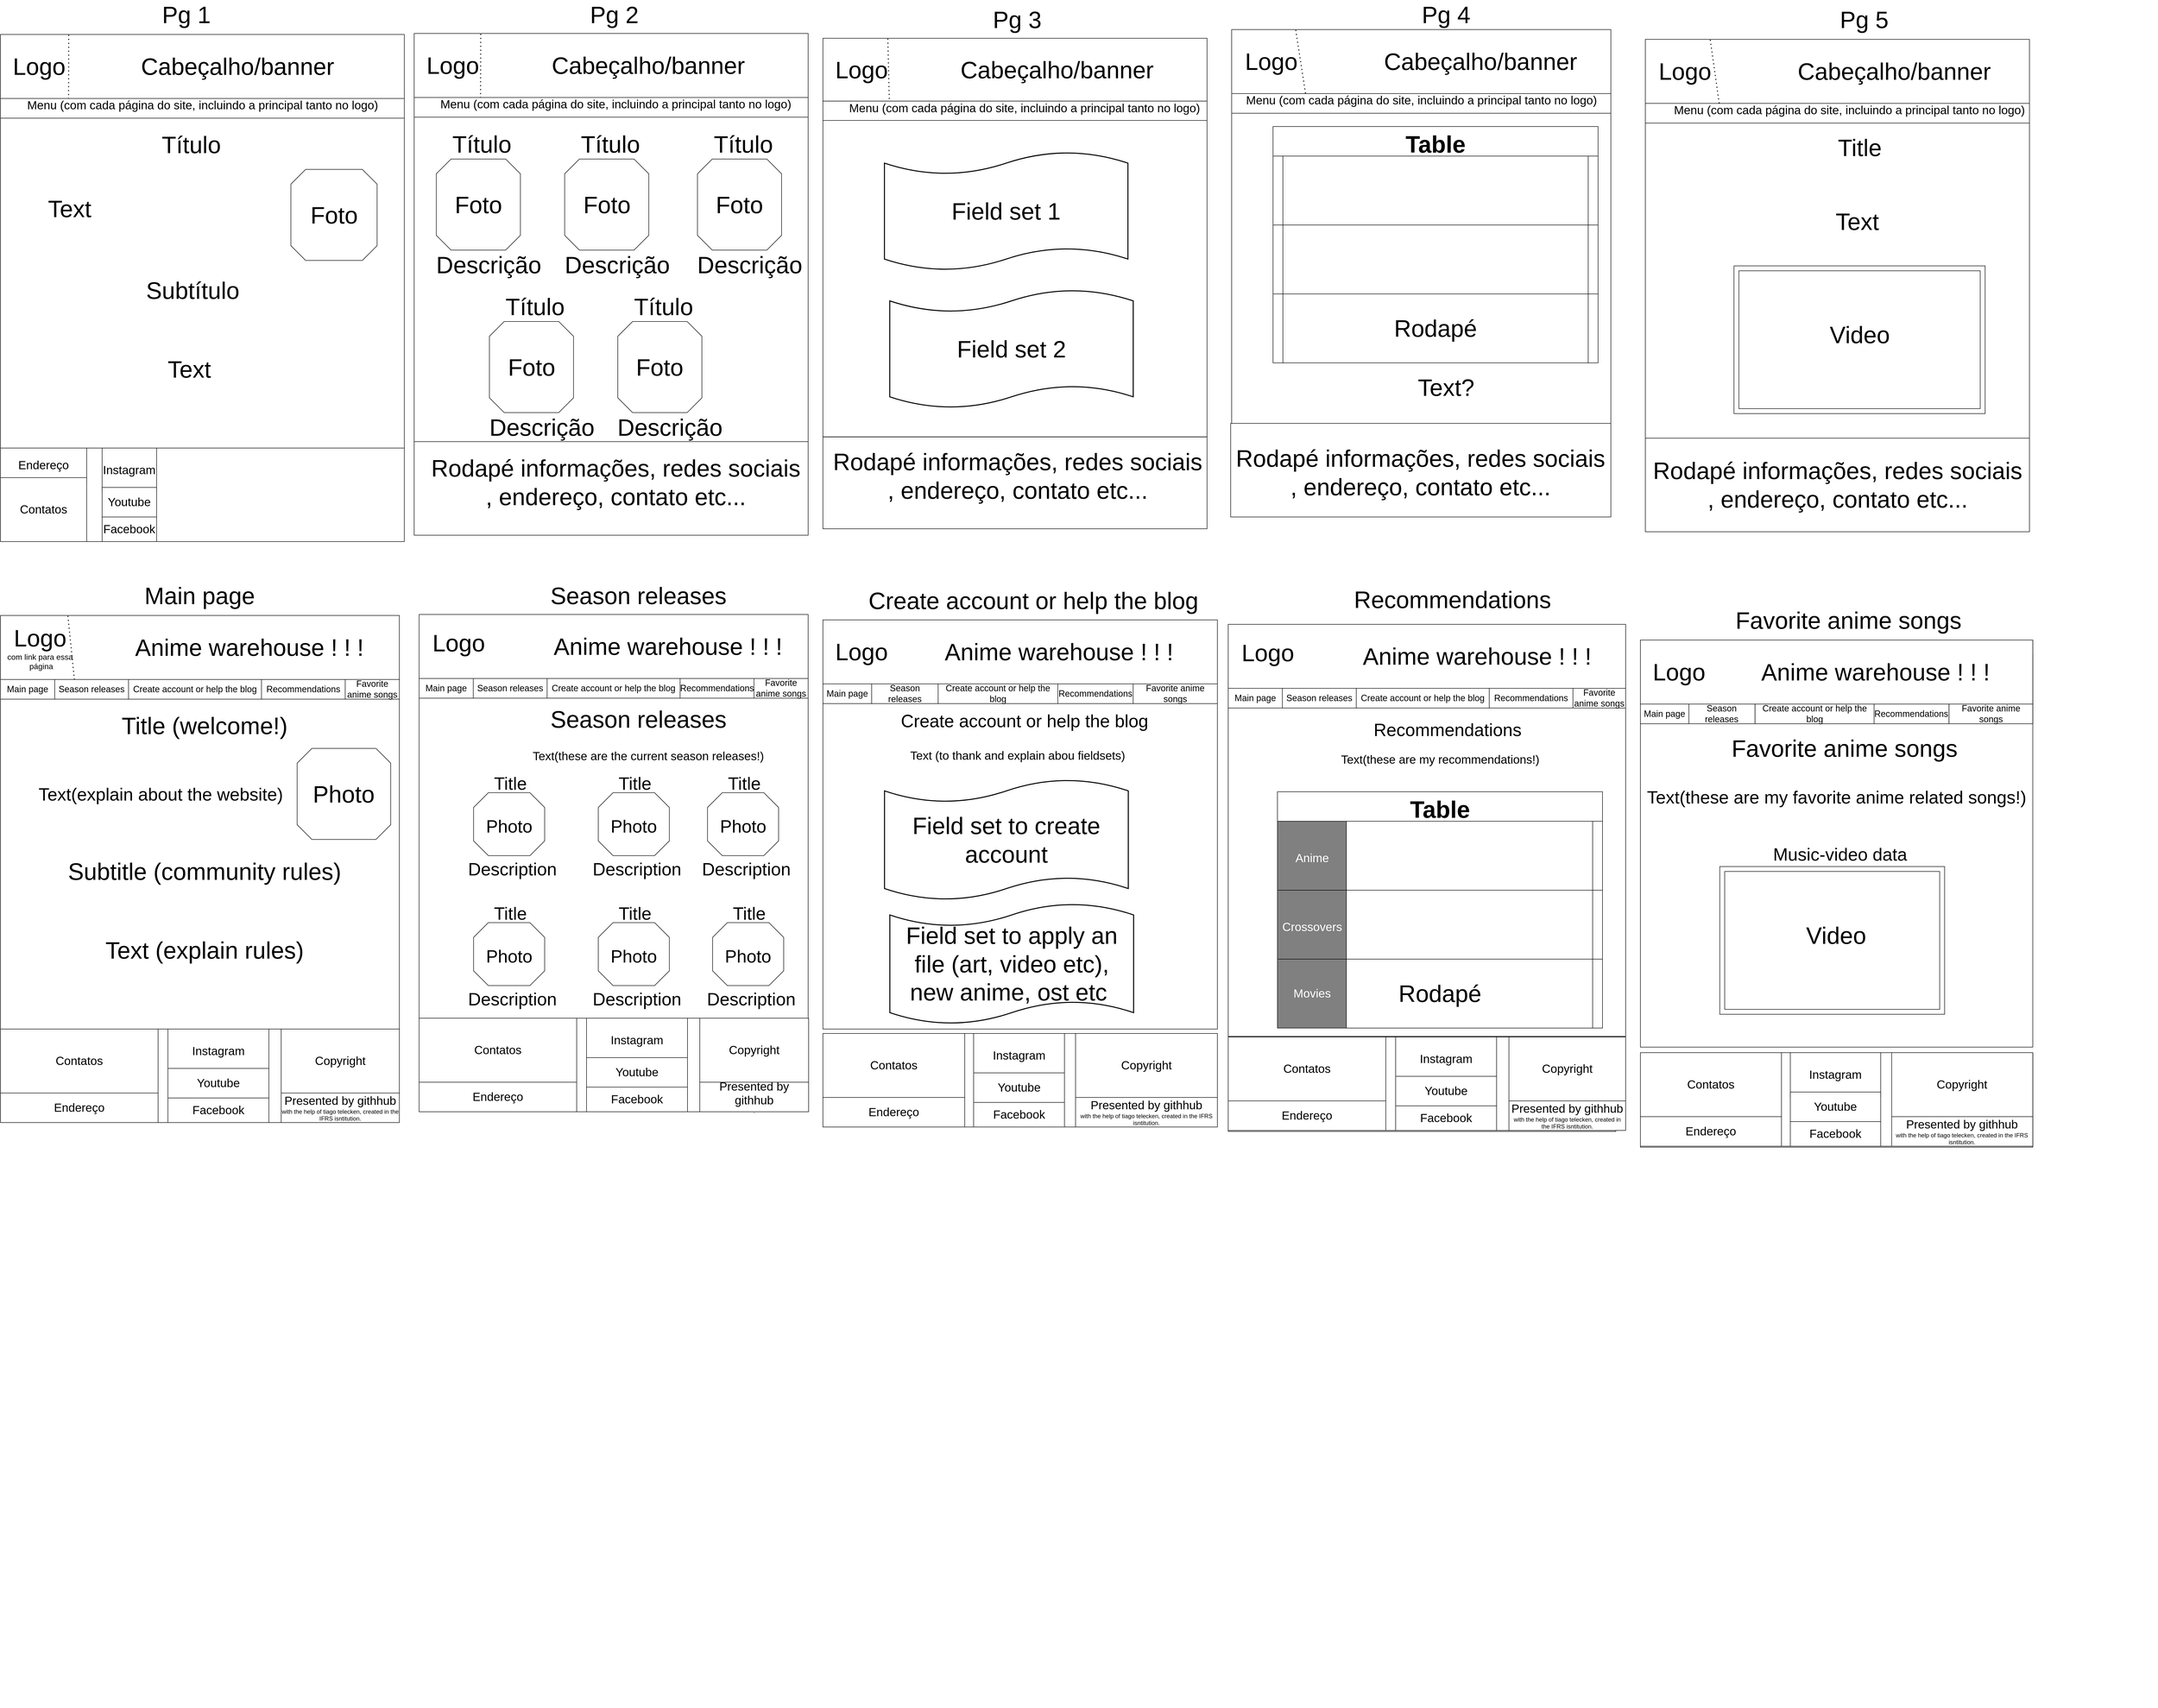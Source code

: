 <mxfile version="17.4.6" type="device"><diagram id="hhD9I5W1OiWJLTluH8mS" name="Page-1"><mxGraphModel dx="831" dy="507" grid="1" gridSize="10" guides="1" tooltips="1" connect="1" arrows="1" fold="1" page="1" pageScale="1" pageWidth="827" pageHeight="1169" math="0" shadow="0"><root><mxCell id="0"/><mxCell id="1" parent="0"/><mxCell id="nY4i2Hy6jo8T4-S24t8d-166" value="" style="group" parent="1" vertex="1" connectable="0"><mxGeometry x="2500" y="60" width="890" height="1030" as="geometry"/></mxCell><mxCell id="nY4i2Hy6jo8T4-S24t8d-167" value="" style="whiteSpace=wrap;html=1;aspect=fixed;" parent="nY4i2Hy6jo8T4-S24t8d-166" vertex="1"><mxGeometry y="30" width="770" height="770" as="geometry"/></mxCell><mxCell id="nY4i2Hy6jo8T4-S24t8d-168" value="" style="rounded=0;whiteSpace=wrap;html=1;" parent="nY4i2Hy6jo8T4-S24t8d-166" vertex="1"><mxGeometry width="770" height="130" as="geometry"/></mxCell><mxCell id="nY4i2Hy6jo8T4-S24t8d-169" value="&lt;div&gt;&lt;font style=&quot;font-size: 48px&quot;&gt;Logo&lt;/font&gt;&lt;/div&gt;" style="text;html=1;align=center;verticalAlign=middle;resizable=0;points=[];autosize=1;strokeColor=none;fillColor=none;" parent="nY4i2Hy6jo8T4-S24t8d-166" vertex="1"><mxGeometry x="20" y="45" width="120" height="40" as="geometry"/></mxCell><mxCell id="nY4i2Hy6jo8T4-S24t8d-170" value="" style="endArrow=none;dashed=1;html=1;dashPattern=1 3;strokeWidth=2;rounded=0;fontSize=48;exitX=0.169;exitY=0.008;exitDx=0;exitDy=0;exitPerimeter=0;" parent="nY4i2Hy6jo8T4-S24t8d-166" source="nY4i2Hy6jo8T4-S24t8d-168" edge="1"><mxGeometry width="50" height="50" relative="1" as="geometry"><mxPoint x="380" y="270" as="sourcePoint"/><mxPoint x="150" y="130" as="targetPoint"/></mxGeometry></mxCell><mxCell id="nY4i2Hy6jo8T4-S24t8d-171" value="" style="rounded=0;whiteSpace=wrap;html=1;fontSize=48;strokeColor=#000000;" parent="nY4i2Hy6jo8T4-S24t8d-166" vertex="1"><mxGeometry y="130" width="770" height="40" as="geometry"/></mxCell><mxCell id="nY4i2Hy6jo8T4-S24t8d-172" value="Cabeçalho/banner" style="text;html=1;align=center;verticalAlign=middle;resizable=0;points=[];autosize=1;strokeColor=none;fillColor=none;fontSize=48;" parent="nY4i2Hy6jo8T4-S24t8d-166" vertex="1"><mxGeometry x="300" y="35" width="410" height="60" as="geometry"/></mxCell><mxCell id="nY4i2Hy6jo8T4-S24t8d-173" value="&lt;font style=&quot;font-size: 24px&quot;&gt;Menu (com cada página do site, incluindo a principal tanto no logo)&lt;br&gt;&lt;/font&gt;" style="text;html=1;align=center;verticalAlign=middle;resizable=0;points=[];autosize=1;strokeColor=none;fillColor=none;fontSize=48;" parent="nY4i2Hy6jo8T4-S24t8d-166" vertex="1"><mxGeometry x="25" y="100" width="720" height="70" as="geometry"/></mxCell><mxCell id="nY4i2Hy6jo8T4-S24t8d-174" value="" style="whiteSpace=wrap;html=1;fontSize=24;strokeColor=#000000;" parent="nY4i2Hy6jo8T4-S24t8d-166" vertex="1"><mxGeometry x="-2" y="800" width="772" height="190" as="geometry"/></mxCell><mxCell id="nY4i2Hy6jo8T4-S24t8d-175" value="&lt;div&gt;&lt;font style=&quot;font-size: 48px&quot;&gt;Rodapé informações, redes sociais&lt;/font&gt;&lt;/div&gt;&lt;div&gt;&lt;font style=&quot;font-size: 48px&quot;&gt;, endereço, contato etc...&lt;br&gt;&lt;/font&gt; &lt;/div&gt;" style="text;html=1;align=center;verticalAlign=middle;resizable=0;points=[];autosize=1;strokeColor=none;fillColor=none;fontSize=24;" parent="nY4i2Hy6jo8T4-S24t8d-166" vertex="1"><mxGeometry x="-2" y="860" width="770" height="80" as="geometry"/></mxCell><mxCell id="nY4i2Hy6jo8T4-S24t8d-179" value="Table" style="shape=table;startSize=60;container=1;collapsible=0;childLayout=tableLayout;fontStyle=1;align=center;fontSize=48;strokeColor=#000000;" parent="nY4i2Hy6jo8T4-S24t8d-166" vertex="1"><mxGeometry x="84" y="197" width="660" height="480" as="geometry"/></mxCell><mxCell id="nY4i2Hy6jo8T4-S24t8d-180" value="" style="shape=tableRow;horizontal=0;startSize=0;swimlaneHead=0;swimlaneBody=0;top=0;left=0;bottom=0;right=0;collapsible=0;dropTarget=0;fillColor=none;points=[[0,0.5],[1,0.5]];portConstraint=eastwest;fontSize=48;strokeColor=#000000;" parent="nY4i2Hy6jo8T4-S24t8d-179" vertex="1"><mxGeometry y="60" width="660" height="140" as="geometry"/></mxCell><mxCell id="nY4i2Hy6jo8T4-S24t8d-181" value="" style="shape=partialRectangle;html=1;whiteSpace=wrap;connectable=0;fillColor=none;top=0;left=0;bottom=0;right=0;overflow=hidden;fontSize=48;strokeColor=#000000;" parent="nY4i2Hy6jo8T4-S24t8d-180" vertex="1"><mxGeometry width="20" height="140" as="geometry"><mxRectangle width="20" height="140" as="alternateBounds"/></mxGeometry></mxCell><mxCell id="nY4i2Hy6jo8T4-S24t8d-182" value="" style="shape=partialRectangle;html=1;whiteSpace=wrap;connectable=0;fillColor=none;top=0;left=0;bottom=0;right=0;overflow=hidden;fontSize=48;strokeColor=#000000;" parent="nY4i2Hy6jo8T4-S24t8d-180" vertex="1"><mxGeometry x="20" width="620" height="140" as="geometry"><mxRectangle width="620" height="140" as="alternateBounds"/></mxGeometry></mxCell><mxCell id="nY4i2Hy6jo8T4-S24t8d-183" value="" style="shape=partialRectangle;html=1;whiteSpace=wrap;connectable=0;fillColor=none;top=0;left=0;bottom=0;right=0;overflow=hidden;fontSize=48;strokeColor=#000000;" parent="nY4i2Hy6jo8T4-S24t8d-180" vertex="1"><mxGeometry x="640" width="20" height="140" as="geometry"><mxRectangle width="20" height="140" as="alternateBounds"/></mxGeometry></mxCell><mxCell id="nY4i2Hy6jo8T4-S24t8d-184" value="" style="shape=tableRow;horizontal=0;startSize=0;swimlaneHead=0;swimlaneBody=0;top=0;left=0;bottom=0;right=0;collapsible=0;dropTarget=0;fillColor=none;points=[[0,0.5],[1,0.5]];portConstraint=eastwest;fontSize=48;strokeColor=#000000;" parent="nY4i2Hy6jo8T4-S24t8d-179" vertex="1"><mxGeometry y="200" width="660" height="140" as="geometry"/></mxCell><mxCell id="nY4i2Hy6jo8T4-S24t8d-185" value="" style="shape=partialRectangle;html=1;whiteSpace=wrap;connectable=0;fillColor=none;top=0;left=0;bottom=0;right=0;overflow=hidden;fontSize=48;strokeColor=#000000;" parent="nY4i2Hy6jo8T4-S24t8d-184" vertex="1"><mxGeometry width="20" height="140" as="geometry"><mxRectangle width="20" height="140" as="alternateBounds"/></mxGeometry></mxCell><mxCell id="nY4i2Hy6jo8T4-S24t8d-186" value="" style="shape=partialRectangle;html=1;whiteSpace=wrap;connectable=0;fillColor=none;top=0;left=0;bottom=0;right=0;overflow=hidden;fontSize=48;strokeColor=#000000;" parent="nY4i2Hy6jo8T4-S24t8d-184" vertex="1"><mxGeometry x="20" width="620" height="140" as="geometry"><mxRectangle width="620" height="140" as="alternateBounds"/></mxGeometry></mxCell><mxCell id="nY4i2Hy6jo8T4-S24t8d-187" value="" style="shape=partialRectangle;html=1;whiteSpace=wrap;connectable=0;fillColor=none;top=0;left=0;bottom=0;right=0;overflow=hidden;fontSize=48;strokeColor=#000000;" parent="nY4i2Hy6jo8T4-S24t8d-184" vertex="1"><mxGeometry x="640" width="20" height="140" as="geometry"><mxRectangle width="20" height="140" as="alternateBounds"/></mxGeometry></mxCell><mxCell id="nY4i2Hy6jo8T4-S24t8d-188" value="" style="shape=tableRow;horizontal=0;startSize=0;swimlaneHead=0;swimlaneBody=0;top=0;left=0;bottom=0;right=0;collapsible=0;dropTarget=0;fillColor=none;points=[[0,0.5],[1,0.5]];portConstraint=eastwest;fontSize=48;strokeColor=#000000;" parent="nY4i2Hy6jo8T4-S24t8d-179" vertex="1"><mxGeometry y="340" width="660" height="140" as="geometry"/></mxCell><mxCell id="nY4i2Hy6jo8T4-S24t8d-189" value="" style="shape=partialRectangle;html=1;whiteSpace=wrap;connectable=0;fillColor=none;top=0;left=0;bottom=0;right=0;overflow=hidden;fontSize=48;strokeColor=#000000;" parent="nY4i2Hy6jo8T4-S24t8d-188" vertex="1"><mxGeometry width="20" height="140" as="geometry"><mxRectangle width="20" height="140" as="alternateBounds"/></mxGeometry></mxCell><mxCell id="nY4i2Hy6jo8T4-S24t8d-190" value="Rodapé" style="shape=partialRectangle;html=1;whiteSpace=wrap;connectable=0;fillColor=none;top=0;left=0;bottom=0;right=0;overflow=hidden;fontSize=48;strokeColor=#000000;" parent="nY4i2Hy6jo8T4-S24t8d-188" vertex="1"><mxGeometry x="20" width="620" height="140" as="geometry"><mxRectangle width="620" height="140" as="alternateBounds"/></mxGeometry></mxCell><mxCell id="nY4i2Hy6jo8T4-S24t8d-191" value="" style="shape=partialRectangle;html=1;whiteSpace=wrap;connectable=0;fillColor=none;top=0;left=0;bottom=0;right=0;overflow=hidden;fontSize=48;strokeColor=#000000;" parent="nY4i2Hy6jo8T4-S24t8d-188" vertex="1"><mxGeometry x="640" width="20" height="140" as="geometry"><mxRectangle width="20" height="140" as="alternateBounds"/></mxGeometry></mxCell><mxCell id="nY4i2Hy6jo8T4-S24t8d-192" value="Text?" style="text;html=1;align=center;verticalAlign=middle;resizable=0;points=[];autosize=1;strokeColor=none;fillColor=none;fontSize=48;" parent="nY4i2Hy6jo8T4-S24t8d-166" vertex="1"><mxGeometry x="370" y="697" width="130" height="60" as="geometry"/></mxCell><mxCell id="oaOeI7O7v0Aqf0MgZlLz-5" value="" style="group" parent="1" vertex="1" connectable="0"><mxGeometry x="840" width="800" height="1097" as="geometry"/></mxCell><mxCell id="nY4i2Hy6jo8T4-S24t8d-178" value="" style="group" parent="oaOeI7O7v0Aqf0MgZlLz-5" vertex="1" connectable="0"><mxGeometry y="68" width="800" height="1029" as="geometry"/></mxCell><mxCell id="nY4i2Hy6jo8T4-S24t8d-22" value="" style="whiteSpace=wrap;html=1;aspect=fixed;" parent="nY4i2Hy6jo8T4-S24t8d-178" vertex="1"><mxGeometry y="30" width="800" height="800" as="geometry"/></mxCell><mxCell id="nY4i2Hy6jo8T4-S24t8d-23" value="" style="rounded=0;whiteSpace=wrap;html=1;" parent="nY4i2Hy6jo8T4-S24t8d-178" vertex="1"><mxGeometry width="800" height="130" as="geometry"/></mxCell><mxCell id="nY4i2Hy6jo8T4-S24t8d-24" value="&lt;div&gt;&lt;font style=&quot;font-size: 48px&quot;&gt;Logo&lt;/font&gt;&lt;/div&gt;" style="text;html=1;align=center;verticalAlign=middle;resizable=0;points=[];autosize=1;strokeColor=none;fillColor=none;" parent="nY4i2Hy6jo8T4-S24t8d-178" vertex="1"><mxGeometry x="17.978" y="45" width="120" height="40" as="geometry"/></mxCell><mxCell id="nY4i2Hy6jo8T4-S24t8d-25" value="" style="endArrow=none;dashed=1;html=1;dashPattern=1 3;strokeWidth=2;rounded=0;fontSize=48;exitX=0.169;exitY=0.008;exitDx=0;exitDy=0;exitPerimeter=0;" parent="nY4i2Hy6jo8T4-S24t8d-178" source="nY4i2Hy6jo8T4-S24t8d-23" edge="1"><mxGeometry width="50" height="50" relative="1" as="geometry"><mxPoint x="341.573" y="270" as="sourcePoint"/><mxPoint x="134.831" y="130" as="targetPoint"/></mxGeometry></mxCell><mxCell id="nY4i2Hy6jo8T4-S24t8d-26" value="" style="rounded=0;whiteSpace=wrap;html=1;fontSize=48;strokeColor=#000000;" parent="nY4i2Hy6jo8T4-S24t8d-178" vertex="1"><mxGeometry y="130" width="800" height="40" as="geometry"/></mxCell><mxCell id="nY4i2Hy6jo8T4-S24t8d-27" value="Cabeçalho/banner" style="text;html=1;align=center;verticalAlign=middle;resizable=0;points=[];autosize=1;strokeColor=none;fillColor=none;fontSize=48;" parent="nY4i2Hy6jo8T4-S24t8d-178" vertex="1"><mxGeometry x="269.663" y="35" width="410" height="60" as="geometry"/></mxCell><mxCell id="nY4i2Hy6jo8T4-S24t8d-28" value="&lt;font style=&quot;font-size: 24px&quot;&gt;Menu (com cada página do site, incluindo a principal tanto no logo)&lt;br&gt;&lt;/font&gt;" style="text;html=1;align=center;verticalAlign=middle;resizable=0;points=[];autosize=1;strokeColor=none;fillColor=none;fontSize=48;" parent="nY4i2Hy6jo8T4-S24t8d-178" vertex="1"><mxGeometry x="48.539" y="100" width="720" height="70" as="geometry"/></mxCell><mxCell id="nY4i2Hy6jo8T4-S24t8d-29" value="" style="whiteSpace=wrap;html=1;fontSize=24;strokeColor=#000000;" parent="nY4i2Hy6jo8T4-S24t8d-178" vertex="1"><mxGeometry y="829" width="800" height="190" as="geometry"/></mxCell><mxCell id="nY4i2Hy6jo8T4-S24t8d-30" value="&lt;div&gt;&lt;font style=&quot;font-size: 48px&quot;&gt;Rodapé informações, redes sociais&lt;/font&gt;&lt;/div&gt;&lt;div&gt;&lt;font style=&quot;font-size: 48px&quot;&gt;, endereço, contato etc...&lt;br&gt;&lt;/font&gt; &lt;/div&gt;" style="text;html=1;align=center;verticalAlign=middle;resizable=0;points=[];autosize=1;strokeColor=none;fillColor=none;fontSize=24;" parent="nY4i2Hy6jo8T4-S24t8d-178" vertex="1"><mxGeometry x="23.543" y="872" width="770" height="80" as="geometry"/></mxCell><mxCell id="nY4i2Hy6jo8T4-S24t8d-50" value="" style="group" parent="nY4i2Hy6jo8T4-S24t8d-178" vertex="1" connectable="0"><mxGeometry x="35.955" y="195" width="206.742" height="305" as="geometry"/></mxCell><mxCell id="nY4i2Hy6jo8T4-S24t8d-51" value="Foto" style="whiteSpace=wrap;html=1;shape=mxgraph.basic.octagon2;align=center;verticalAlign=middle;dx=15;fontSize=48;strokeColor=#000000;" parent="nY4i2Hy6jo8T4-S24t8d-50" vertex="1"><mxGeometry x="8.989" y="60" width="170.787" height="185" as="geometry"/></mxCell><mxCell id="nY4i2Hy6jo8T4-S24t8d-52" value="Título" style="text;html=1;align=center;verticalAlign=middle;resizable=0;points=[];autosize=1;strokeColor=none;fillColor=none;fontSize=48;" parent="nY4i2Hy6jo8T4-S24t8d-50" vertex="1"><mxGeometry x="31.461" width="140" height="60" as="geometry"/></mxCell><mxCell id="nY4i2Hy6jo8T4-S24t8d-53" value="Descrição" style="text;html=1;align=center;verticalAlign=middle;resizable=0;points=[];autosize=1;strokeColor=none;fillColor=none;fontSize=48;" parent="nY4i2Hy6jo8T4-S24t8d-50" vertex="1"><mxGeometry y="245" width="230" height="60" as="geometry"/></mxCell><mxCell id="nY4i2Hy6jo8T4-S24t8d-49" value="" style="group" parent="nY4i2Hy6jo8T4-S24t8d-178" vertex="1" connectable="0"><mxGeometry x="296.629" y="195" width="206.742" height="305" as="geometry"/></mxCell><mxCell id="nY4i2Hy6jo8T4-S24t8d-43" value="Foto" style="whiteSpace=wrap;html=1;shape=mxgraph.basic.octagon2;align=center;verticalAlign=middle;dx=15;fontSize=48;strokeColor=#000000;" parent="nY4i2Hy6jo8T4-S24t8d-49" vertex="1"><mxGeometry x="8.989" y="60" width="170.787" height="185" as="geometry"/></mxCell><mxCell id="nY4i2Hy6jo8T4-S24t8d-42" value="Título" style="text;html=1;align=center;verticalAlign=middle;resizable=0;points=[];autosize=1;strokeColor=none;fillColor=none;fontSize=48;" parent="nY4i2Hy6jo8T4-S24t8d-49" vertex="1"><mxGeometry x="31.461" width="140" height="60" as="geometry"/></mxCell><mxCell id="nY4i2Hy6jo8T4-S24t8d-44" value="Descrição" style="text;html=1;align=center;verticalAlign=middle;resizable=0;points=[];autosize=1;strokeColor=none;fillColor=none;fontSize=48;" parent="nY4i2Hy6jo8T4-S24t8d-49" vertex="1"><mxGeometry y="245" width="230" height="60" as="geometry"/></mxCell><mxCell id="nY4i2Hy6jo8T4-S24t8d-54" value="" style="group" parent="nY4i2Hy6jo8T4-S24t8d-178" vertex="1" connectable="0"><mxGeometry x="566.292" y="195" width="206.742" height="305" as="geometry"/></mxCell><mxCell id="nY4i2Hy6jo8T4-S24t8d-55" value="Foto" style="whiteSpace=wrap;html=1;shape=mxgraph.basic.octagon2;align=center;verticalAlign=middle;dx=15;fontSize=48;strokeColor=#000000;" parent="nY4i2Hy6jo8T4-S24t8d-54" vertex="1"><mxGeometry x="8.989" y="60" width="170.787" height="185" as="geometry"/></mxCell><mxCell id="nY4i2Hy6jo8T4-S24t8d-56" value="Título" style="text;html=1;align=center;verticalAlign=middle;resizable=0;points=[];autosize=1;strokeColor=none;fillColor=none;fontSize=48;" parent="nY4i2Hy6jo8T4-S24t8d-54" vertex="1"><mxGeometry x="31.461" width="140" height="60" as="geometry"/></mxCell><mxCell id="nY4i2Hy6jo8T4-S24t8d-57" value="Descrição" style="text;html=1;align=center;verticalAlign=middle;resizable=0;points=[];autosize=1;strokeColor=none;fillColor=none;fontSize=48;" parent="nY4i2Hy6jo8T4-S24t8d-54" vertex="1"><mxGeometry y="245" width="230" height="60" as="geometry"/></mxCell><mxCell id="nY4i2Hy6jo8T4-S24t8d-58" value="" style="group" parent="nY4i2Hy6jo8T4-S24t8d-178" vertex="1" connectable="0"><mxGeometry x="143.82" y="525" width="206.742" height="305" as="geometry"/></mxCell><mxCell id="nY4i2Hy6jo8T4-S24t8d-59" value="Foto" style="whiteSpace=wrap;html=1;shape=mxgraph.basic.octagon2;align=center;verticalAlign=middle;dx=15;fontSize=48;strokeColor=#000000;" parent="nY4i2Hy6jo8T4-S24t8d-58" vertex="1"><mxGeometry x="8.989" y="60" width="170.787" height="185" as="geometry"/></mxCell><mxCell id="nY4i2Hy6jo8T4-S24t8d-60" value="Título" style="text;html=1;align=center;verticalAlign=middle;resizable=0;points=[];autosize=1;strokeColor=none;fillColor=none;fontSize=48;" parent="nY4i2Hy6jo8T4-S24t8d-58" vertex="1"><mxGeometry x="31.461" width="140" height="60" as="geometry"/></mxCell><mxCell id="nY4i2Hy6jo8T4-S24t8d-61" value="Descrição" style="text;html=1;align=center;verticalAlign=middle;resizable=0;points=[];autosize=1;strokeColor=none;fillColor=none;fontSize=48;" parent="nY4i2Hy6jo8T4-S24t8d-58" vertex="1"><mxGeometry y="245" width="230" height="60" as="geometry"/></mxCell><mxCell id="nY4i2Hy6jo8T4-S24t8d-162" value="" style="group" parent="nY4i2Hy6jo8T4-S24t8d-178" vertex="1" connectable="0"><mxGeometry x="404.494" y="525" width="206.742" height="305" as="geometry"/></mxCell><mxCell id="nY4i2Hy6jo8T4-S24t8d-163" value="Foto" style="whiteSpace=wrap;html=1;shape=mxgraph.basic.octagon2;align=center;verticalAlign=middle;dx=15;fontSize=48;strokeColor=#000000;" parent="nY4i2Hy6jo8T4-S24t8d-162" vertex="1"><mxGeometry x="8.989" y="60" width="170.787" height="185" as="geometry"/></mxCell><mxCell id="nY4i2Hy6jo8T4-S24t8d-164" value="Título" style="text;html=1;align=center;verticalAlign=middle;resizable=0;points=[];autosize=1;strokeColor=none;fillColor=none;fontSize=48;" parent="nY4i2Hy6jo8T4-S24t8d-162" vertex="1"><mxGeometry x="31.461" width="140" height="60" as="geometry"/></mxCell><mxCell id="nY4i2Hy6jo8T4-S24t8d-165" value="Descrição" style="text;html=1;align=center;verticalAlign=middle;resizable=0;points=[];autosize=1;strokeColor=none;fillColor=none;fontSize=48;" parent="nY4i2Hy6jo8T4-S24t8d-162" vertex="1"><mxGeometry y="245" width="230" height="60" as="geometry"/></mxCell><mxCell id="nY4i2Hy6jo8T4-S24t8d-34" value="&lt;div&gt;Pg 2&lt;br&gt;&lt;/div&gt;" style="text;html=1;align=center;verticalAlign=middle;resizable=0;points=[];autosize=1;strokeColor=none;fillColor=none;fontSize=48;" parent="oaOeI7O7v0Aqf0MgZlLz-5" vertex="1"><mxGeometry x="350.562" width="110" height="60" as="geometry"/></mxCell><mxCell id="oaOeI7O7v0Aqf0MgZlLz-9" value="" style="group" parent="1" vertex="1" connectable="0"><mxGeometry width="820" height="1100" as="geometry"/></mxCell><mxCell id="nY4i2Hy6jo8T4-S24t8d-20" value="" style="group" parent="oaOeI7O7v0Aqf0MgZlLz-9" vertex="1" connectable="0"><mxGeometry y="70" width="820" height="1030" as="geometry"/></mxCell><mxCell id="nY4i2Hy6jo8T4-S24t8d-1" value="" style="whiteSpace=wrap;html=1;aspect=fixed;" parent="nY4i2Hy6jo8T4-S24t8d-20" vertex="1"><mxGeometry y="30" width="820" height="820" as="geometry"/></mxCell><mxCell id="nY4i2Hy6jo8T4-S24t8d-2" value="" style="rounded=0;whiteSpace=wrap;html=1;" parent="nY4i2Hy6jo8T4-S24t8d-20" vertex="1"><mxGeometry width="820" height="130" as="geometry"/></mxCell><mxCell id="nY4i2Hy6jo8T4-S24t8d-4" value="&lt;div&gt;&lt;font style=&quot;font-size: 48px&quot;&gt;Logo&lt;/font&gt;&lt;/div&gt;" style="text;html=1;align=center;verticalAlign=middle;resizable=0;points=[];autosize=1;strokeColor=none;fillColor=none;" parent="nY4i2Hy6jo8T4-S24t8d-20" vertex="1"><mxGeometry x="18.427" y="45" width="120" height="40" as="geometry"/></mxCell><mxCell id="nY4i2Hy6jo8T4-S24t8d-7" value="" style="endArrow=none;dashed=1;html=1;dashPattern=1 3;strokeWidth=2;rounded=0;fontSize=48;exitX=0.169;exitY=0.008;exitDx=0;exitDy=0;exitPerimeter=0;" parent="nY4i2Hy6jo8T4-S24t8d-20" source="nY4i2Hy6jo8T4-S24t8d-2" edge="1"><mxGeometry width="50" height="50" relative="1" as="geometry"><mxPoint x="350.112" y="270" as="sourcePoint"/><mxPoint x="138.202" y="130" as="targetPoint"/></mxGeometry></mxCell><mxCell id="nY4i2Hy6jo8T4-S24t8d-8" value="" style="rounded=0;whiteSpace=wrap;html=1;fontSize=48;strokeColor=#000000;" parent="nY4i2Hy6jo8T4-S24t8d-20" vertex="1"><mxGeometry y="130" width="820" height="40" as="geometry"/></mxCell><mxCell id="nY4i2Hy6jo8T4-S24t8d-10" value="Cabeçalho/banner" style="text;html=1;align=center;verticalAlign=middle;resizable=0;points=[];autosize=1;strokeColor=none;fillColor=none;fontSize=48;" parent="nY4i2Hy6jo8T4-S24t8d-20" vertex="1"><mxGeometry x="276.404" y="35" width="410" height="60" as="geometry"/></mxCell><mxCell id="nY4i2Hy6jo8T4-S24t8d-11" value="&lt;font style=&quot;font-size: 24px&quot;&gt;Menu (com cada página do site, incluindo a principal tanto no logo)&lt;br&gt;&lt;/font&gt;" style="text;html=1;align=center;verticalAlign=middle;resizable=0;points=[];autosize=1;strokeColor=none;fillColor=none;fontSize=48;" parent="nY4i2Hy6jo8T4-S24t8d-20" vertex="1"><mxGeometry x="49.753" y="100" width="720" height="70" as="geometry"/></mxCell><mxCell id="nY4i2Hy6jo8T4-S24t8d-13" value="" style="whiteSpace=wrap;html=1;fontSize=24;strokeColor=#000000;" parent="nY4i2Hy6jo8T4-S24t8d-20" vertex="1"><mxGeometry y="840" width="820" height="190" as="geometry"/></mxCell><mxCell id="nY4i2Hy6jo8T4-S24t8d-14" value="&lt;div&gt;&lt;br&gt;&lt;/div&gt;&lt;div&gt; &lt;/div&gt;" style="text;html=1;align=center;verticalAlign=middle;resizable=0;points=[];autosize=1;strokeColor=none;fillColor=none;fontSize=24;" parent="nY4i2Hy6jo8T4-S24t8d-20" vertex="1"><mxGeometry x="400.787" y="905" width="20" height="30" as="geometry"/></mxCell><mxCell id="nY4i2Hy6jo8T4-S24t8d-210" value="Text" style="text;html=1;align=center;verticalAlign=middle;resizable=0;points=[];autosize=1;strokeColor=none;fillColor=none;fontSize=48;" parent="nY4i2Hy6jo8T4-S24t8d-20" vertex="1"><mxGeometry x="119.775" y="344" width="40" height="20" as="geometry"/></mxCell><mxCell id="nY4i2Hy6jo8T4-S24t8d-211" value="" style="group" parent="nY4i2Hy6jo8T4-S24t8d-20" vertex="1" connectable="0"><mxGeometry x="580.449" y="214" width="211.91" height="305" as="geometry"/></mxCell><mxCell id="nY4i2Hy6jo8T4-S24t8d-212" value="Foto" style="whiteSpace=wrap;html=1;shape=mxgraph.basic.octagon2;align=center;verticalAlign=middle;dx=15;fontSize=48;strokeColor=#000000;" parent="nY4i2Hy6jo8T4-S24t8d-211" vertex="1"><mxGeometry x="9.213" y="60" width="175.056" height="185" as="geometry"/></mxCell><mxCell id="nY4i2Hy6jo8T4-S24t8d-213" value="Título" style="text;html=1;align=center;verticalAlign=middle;resizable=0;points=[];autosize=1;strokeColor=none;fillColor=none;fontSize=48;" parent="nY4i2Hy6jo8T4-S24t8d-20" vertex="1"><mxGeometry x="316.944" y="194" width="140" height="60" as="geometry"/></mxCell><mxCell id="nY4i2Hy6jo8T4-S24t8d-215" value="&lt;div&gt;Subtítulo&lt;/div&gt;" style="text;html=1;align=center;verticalAlign=middle;resizable=0;points=[];autosize=1;strokeColor=none;fillColor=none;fontSize=48;" parent="nY4i2Hy6jo8T4-S24t8d-20" vertex="1"><mxGeometry x="284.697" y="490" width="210" height="60" as="geometry"/></mxCell><mxCell id="nY4i2Hy6jo8T4-S24t8d-216" value="Text" style="text;html=1;align=center;verticalAlign=middle;resizable=0;points=[];autosize=1;strokeColor=none;fillColor=none;fontSize=48;" parent="nY4i2Hy6jo8T4-S24t8d-20" vertex="1"><mxGeometry x="363.011" y="670" width="40" height="20" as="geometry"/></mxCell><mxCell id="OnvFIny1Ec7QMVqXG8Zx-2" value="&lt;font&gt;&lt;font style=&quot;font-size: 24px&quot;&gt;Instagram&lt;/font&gt;&lt;br&gt;&lt;/font&gt;" style="whiteSpace=wrap;html=1;" parent="nY4i2Hy6jo8T4-S24t8d-20" vertex="1"><mxGeometry x="206.382" y="840" width="110.562" height="90" as="geometry"/></mxCell><mxCell id="oaOeI7O7v0Aqf0MgZlLz-1" value="&lt;font&gt;&lt;font style=&quot;font-size: 24px&quot;&gt;Youtube&lt;/font&gt;&lt;br&gt;&lt;/font&gt;" style="whiteSpace=wrap;html=1;" parent="nY4i2Hy6jo8T4-S24t8d-20" vertex="1"><mxGeometry x="206.382" y="920" width="110.562" height="60" as="geometry"/></mxCell><mxCell id="oaOeI7O7v0Aqf0MgZlLz-2" value="&lt;font&gt;&lt;font style=&quot;font-size: 24px&quot;&gt;Facebook&lt;/font&gt;&lt;br&gt;&lt;/font&gt;" style="whiteSpace=wrap;html=1;" parent="nY4i2Hy6jo8T4-S24t8d-20" vertex="1"><mxGeometry x="206.382" y="980" width="110.562" height="50" as="geometry"/></mxCell><mxCell id="oaOeI7O7v0Aqf0MgZlLz-3" value="&lt;font&gt;&lt;font style=&quot;font-size: 24px&quot;&gt;Endereço&lt;/font&gt;&lt;br&gt;&lt;/font&gt;" style="whiteSpace=wrap;html=1;" parent="nY4i2Hy6jo8T4-S24t8d-20" vertex="1"><mxGeometry y="840" width="175.056" height="70" as="geometry"/></mxCell><mxCell id="oaOeI7O7v0Aqf0MgZlLz-4" value="&lt;font&gt;&lt;font style=&quot;font-size: 24px&quot;&gt;Contatos&lt;/font&gt;&lt;br&gt;&lt;/font&gt;" style="whiteSpace=wrap;html=1;" parent="nY4i2Hy6jo8T4-S24t8d-20" vertex="1"><mxGeometry y="900" width="175.056" height="130" as="geometry"/></mxCell><mxCell id="nY4i2Hy6jo8T4-S24t8d-32" value="&lt;div&gt;Pg 1&lt;/div&gt;" style="text;html=1;align=center;verticalAlign=middle;resizable=0;points=[];autosize=1;strokeColor=none;fillColor=none;fontSize=48;" parent="oaOeI7O7v0Aqf0MgZlLz-9" vertex="1"><mxGeometry x="321.551" width="110" height="60" as="geometry"/></mxCell><mxCell id="oaOeI7O7v0Aqf0MgZlLz-10" value="&lt;div&gt;Pg 4&lt;/div&gt;" style="text;html=1;align=center;verticalAlign=middle;resizable=0;points=[];autosize=1;strokeColor=none;fillColor=none;fontSize=48;" parent="1" vertex="1"><mxGeometry x="2880" width="110" height="60" as="geometry"/></mxCell><mxCell id="oaOeI7O7v0Aqf0MgZlLz-12" value="" style="group" parent="1" vertex="1" connectable="0"><mxGeometry x="3340" y="10" width="890" height="1100" as="geometry"/></mxCell><mxCell id="nY4i2Hy6jo8T4-S24t8d-193" value="" style="group" parent="oaOeI7O7v0Aqf0MgZlLz-12" vertex="1" connectable="0"><mxGeometry y="70" width="890" height="1030" as="geometry"/></mxCell><mxCell id="nY4i2Hy6jo8T4-S24t8d-194" value="" style="whiteSpace=wrap;html=1;aspect=fixed;" parent="nY4i2Hy6jo8T4-S24t8d-193" vertex="1"><mxGeometry y="30" width="780" height="780" as="geometry"/></mxCell><mxCell id="nY4i2Hy6jo8T4-S24t8d-195" value="" style="rounded=0;whiteSpace=wrap;html=1;" parent="nY4i2Hy6jo8T4-S24t8d-193" vertex="1"><mxGeometry width="780" height="130" as="geometry"/></mxCell><mxCell id="nY4i2Hy6jo8T4-S24t8d-196" value="&lt;div&gt;&lt;font style=&quot;font-size: 48px&quot;&gt;Logo&lt;/font&gt;&lt;/div&gt;" style="text;html=1;align=center;verticalAlign=middle;resizable=0;points=[];autosize=1;strokeColor=none;fillColor=none;" parent="nY4i2Hy6jo8T4-S24t8d-193" vertex="1"><mxGeometry x="20" y="45" width="120" height="40" as="geometry"/></mxCell><mxCell id="nY4i2Hy6jo8T4-S24t8d-197" value="" style="endArrow=none;dashed=1;html=1;dashPattern=1 3;strokeWidth=2;rounded=0;fontSize=48;exitX=0.169;exitY=0.008;exitDx=0;exitDy=0;exitPerimeter=0;" parent="nY4i2Hy6jo8T4-S24t8d-193" source="nY4i2Hy6jo8T4-S24t8d-195" edge="1"><mxGeometry width="50" height="50" relative="1" as="geometry"><mxPoint x="380" y="270" as="sourcePoint"/><mxPoint x="150" y="130" as="targetPoint"/></mxGeometry></mxCell><mxCell id="nY4i2Hy6jo8T4-S24t8d-198" value="" style="rounded=0;whiteSpace=wrap;html=1;fontSize=48;strokeColor=#000000;" parent="nY4i2Hy6jo8T4-S24t8d-193" vertex="1"><mxGeometry y="130" width="780" height="40" as="geometry"/></mxCell><mxCell id="nY4i2Hy6jo8T4-S24t8d-199" value="Cabeçalho/banner" style="text;html=1;align=center;verticalAlign=middle;resizable=0;points=[];autosize=1;strokeColor=none;fillColor=none;fontSize=48;" parent="nY4i2Hy6jo8T4-S24t8d-193" vertex="1"><mxGeometry x="300" y="35" width="410" height="60" as="geometry"/></mxCell><mxCell id="nY4i2Hy6jo8T4-S24t8d-200" value="&lt;font style=&quot;font-size: 24px&quot;&gt;Menu (com cada página do site, incluindo a principal tanto no logo)&lt;br&gt;&lt;/font&gt;" style="text;html=1;align=center;verticalAlign=middle;resizable=0;points=[];autosize=1;strokeColor=none;fillColor=none;fontSize=48;" parent="nY4i2Hy6jo8T4-S24t8d-193" vertex="1"><mxGeometry x="54" y="100" width="720" height="70" as="geometry"/></mxCell><mxCell id="nY4i2Hy6jo8T4-S24t8d-201" value="" style="whiteSpace=wrap;html=1;fontSize=24;strokeColor=#000000;" parent="nY4i2Hy6jo8T4-S24t8d-193" vertex="1"><mxGeometry y="810" width="780" height="190" as="geometry"/></mxCell><mxCell id="nY4i2Hy6jo8T4-S24t8d-202" value="&lt;div&gt;&lt;font style=&quot;font-size: 48px&quot;&gt;Rodapé informações, redes sociais&lt;/font&gt;&lt;/div&gt;&lt;div&gt;&lt;font style=&quot;font-size: 48px&quot;&gt;, endereço, contato etc...&lt;br&gt;&lt;/font&gt; &lt;/div&gt;" style="text;html=1;align=center;verticalAlign=middle;resizable=0;points=[];autosize=1;strokeColor=none;fillColor=none;fontSize=24;" parent="nY4i2Hy6jo8T4-S24t8d-193" vertex="1"><mxGeometry x="5" y="865" width="770" height="80" as="geometry"/></mxCell><mxCell id="nY4i2Hy6jo8T4-S24t8d-206" value="" style="verticalLabelPosition=bottom;verticalAlign=top;html=1;shape=mxgraph.basic.frame;dx=10;fontSize=48;strokeColor=#000000;" parent="nY4i2Hy6jo8T4-S24t8d-193" vertex="1"><mxGeometry x="180" y="460" width="510" height="300" as="geometry"/></mxCell><mxCell id="nY4i2Hy6jo8T4-S24t8d-207" value="Video" style="text;html=1;align=center;verticalAlign=middle;resizable=0;points=[];autosize=1;strokeColor=none;fillColor=none;fontSize=48;" parent="nY4i2Hy6jo8T4-S24t8d-193" vertex="1"><mxGeometry x="365" y="570" width="140" height="60" as="geometry"/></mxCell><mxCell id="nY4i2Hy6jo8T4-S24t8d-208" value="Text" style="text;html=1;align=center;verticalAlign=middle;resizable=0;points=[];autosize=1;strokeColor=none;fillColor=none;fontSize=48;" parent="nY4i2Hy6jo8T4-S24t8d-193" vertex="1"><mxGeometry x="410" y="360" width="40" height="20" as="geometry"/></mxCell><mxCell id="nY4i2Hy6jo8T4-S24t8d-209" value="Title" style="text;html=1;align=center;verticalAlign=middle;resizable=0;points=[];autosize=1;strokeColor=none;fillColor=none;fontSize=48;" parent="nY4i2Hy6jo8T4-S24t8d-193" vertex="1"><mxGeometry x="380" y="190" width="110" height="60" as="geometry"/></mxCell><mxCell id="oaOeI7O7v0Aqf0MgZlLz-11" value="&lt;div&gt;Pg 5&lt;/div&gt;" style="text;html=1;align=center;verticalAlign=middle;resizable=0;points=[];autosize=1;strokeColor=none;fillColor=none;fontSize=48;" parent="oaOeI7O7v0Aqf0MgZlLz-12" vertex="1"><mxGeometry x="389" width="110" height="60" as="geometry"/></mxCell><mxCell id="oaOeI7O7v0Aqf0MgZlLz-13" value="" style="group" parent="1" vertex="1" connectable="0"><mxGeometry x="1670" y="10" width="800" height="1079" as="geometry"/></mxCell><mxCell id="oaOeI7O7v0Aqf0MgZlLz-6" value="" style="group" parent="oaOeI7O7v0Aqf0MgZlLz-13" vertex="1" connectable="0"><mxGeometry y="67.744" width="800.0" height="1011.256" as="geometry"/></mxCell><mxCell id="nY4i2Hy6jo8T4-S24t8d-67" value="" style="whiteSpace=wrap;html=1;aspect=fixed;" parent="oaOeI7O7v0Aqf0MgZlLz-6" vertex="1"><mxGeometry y="29.454" width="780" height="780" as="geometry"/></mxCell><mxCell id="nY4i2Hy6jo8T4-S24t8d-68" value="" style="rounded=0;whiteSpace=wrap;html=1;" parent="oaOeI7O7v0Aqf0MgZlLz-6" vertex="1"><mxGeometry width="780" height="127.63" as="geometry"/></mxCell><mxCell id="nY4i2Hy6jo8T4-S24t8d-69" value="&lt;div&gt;&lt;font style=&quot;font-size: 48px&quot;&gt;Logo&lt;/font&gt;&lt;/div&gt;" style="text;html=1;align=center;verticalAlign=middle;resizable=0;points=[];autosize=1;strokeColor=none;fillColor=none;" parent="oaOeI7O7v0Aqf0MgZlLz-6" vertex="1"><mxGeometry x="17.978" y="44.181" width="120" height="40" as="geometry"/></mxCell><mxCell id="nY4i2Hy6jo8T4-S24t8d-70" value="" style="endArrow=none;dashed=1;html=1;dashPattern=1 3;strokeWidth=2;rounded=0;fontSize=48;exitX=0.169;exitY=0.008;exitDx=0;exitDy=0;exitPerimeter=0;" parent="oaOeI7O7v0Aqf0MgZlLz-6" source="nY4i2Hy6jo8T4-S24t8d-68" edge="1"><mxGeometry width="50" height="50" relative="1" as="geometry"><mxPoint x="341.573" y="265.086" as="sourcePoint"/><mxPoint x="134.831" y="127.634" as="targetPoint"/></mxGeometry></mxCell><mxCell id="nY4i2Hy6jo8T4-S24t8d-71" value="" style="rounded=0;whiteSpace=wrap;html=1;fontSize=48;strokeColor=#000000;" parent="oaOeI7O7v0Aqf0MgZlLz-6" vertex="1"><mxGeometry y="127.63" width="780" height="39.27" as="geometry"/></mxCell><mxCell id="nY4i2Hy6jo8T4-S24t8d-72" value="Cabeçalho/banner" style="text;html=1;align=center;verticalAlign=middle;resizable=0;points=[];autosize=1;strokeColor=none;fillColor=none;fontSize=48;" parent="oaOeI7O7v0Aqf0MgZlLz-6" vertex="1"><mxGeometry x="269.663" y="34.363" width="410" height="60" as="geometry"/></mxCell><mxCell id="nY4i2Hy6jo8T4-S24t8d-73" value="&lt;font style=&quot;font-size: 24px&quot;&gt;Menu (com cada página do site, incluindo a principal tanto no logo)&lt;br&gt;&lt;/font&gt;" style="text;html=1;align=center;verticalAlign=middle;resizable=0;points=[];autosize=1;strokeColor=none;fillColor=none;fontSize=48;" parent="oaOeI7O7v0Aqf0MgZlLz-6" vertex="1"><mxGeometry x="48.539" y="98.18" width="720" height="70" as="geometry"/></mxCell><mxCell id="nY4i2Hy6jo8T4-S24t8d-74" value="" style="whiteSpace=wrap;html=1;fontSize=24;strokeColor=#000000;" parent="oaOeI7O7v0Aqf0MgZlLz-6" vertex="1"><mxGeometry y="809.71" width="780" height="186.54" as="geometry"/></mxCell><mxCell id="nY4i2Hy6jo8T4-S24t8d-75" value="&lt;div&gt;&lt;font style=&quot;font-size: 48px&quot;&gt;Rodapé informações, redes sociais&lt;/font&gt;&lt;/div&gt;&lt;div&gt;&lt;font style=&quot;font-size: 48px&quot;&gt;, endereço, contato etc...&lt;br&gt;&lt;/font&gt; &lt;/div&gt;" style="text;html=1;align=center;verticalAlign=middle;resizable=0;points=[];autosize=1;strokeColor=none;fillColor=none;fontSize=24;" parent="oaOeI7O7v0Aqf0MgZlLz-6" vertex="1"><mxGeometry x="10.003" y="848.985" width="770" height="80" as="geometry"/></mxCell><mxCell id="nY4i2Hy6jo8T4-S24t8d-78" value="Field set 1" style="shape=tape;whiteSpace=wrap;html=1;strokeWidth=2;size=0.19;fontSize=48;" parent="oaOeI7O7v0Aqf0MgZlLz-6" vertex="1"><mxGeometry x="124.944" y="230.723" width="494.382" height="240.541" as="geometry"/></mxCell><mxCell id="nY4i2Hy6jo8T4-S24t8d-79" value="Field set 2" style="shape=tape;whiteSpace=wrap;html=1;strokeWidth=2;size=0.19;fontSize=48;" parent="oaOeI7O7v0Aqf0MgZlLz-6" vertex="1"><mxGeometry x="135.73" y="510.537" width="494.382" height="240.541" as="geometry"/></mxCell><mxCell id="oaOeI7O7v0Aqf0MgZlLz-8" value="&lt;div&gt;Pg 3&lt;span style=&quot;white-space: pre&quot;&gt;&#9;&lt;/span&gt;&lt;/div&gt;" style="text;html=1;align=center;verticalAlign=middle;resizable=0;points=[];autosize=1;strokeColor=none;fillColor=none;fontSize=48;" parent="oaOeI7O7v0Aqf0MgZlLz-13" vertex="1"><mxGeometry x="337.978" width="120" height="60" as="geometry"/></mxCell><mxCell id="oaOeI7O7v0Aqf0MgZlLz-14" value="" style="group" parent="1" vertex="1" connectable="0"><mxGeometry x="3030" y="1540" width="1350" height="1928" as="geometry"/></mxCell><mxCell id="oaOeI7O7v0Aqf0MgZlLz-15" value="" style="whiteSpace=wrap;html=1;aspect=fixed;" parent="oaOeI7O7v0Aqf0MgZlLz-14" vertex="1"><mxGeometry x="-537" y="-242" width="807" height="807" as="geometry"/></mxCell><mxCell id="oaOeI7O7v0Aqf0MgZlLz-16" value="" style="rounded=0;whiteSpace=wrap;html=1;" parent="oaOeI7O7v0Aqf0MgZlLz-14" vertex="1"><mxGeometry x="-537" y="-272" width="807" height="130" as="geometry"/></mxCell><mxCell id="oaOeI7O7v0Aqf0MgZlLz-17" value="&lt;div&gt;&lt;font style=&quot;font-size: 48px&quot;&gt;Logo&lt;/font&gt;&lt;/div&gt;" style="text;html=1;align=center;verticalAlign=middle;resizable=0;points=[];autosize=1;strokeColor=none;fillColor=none;" parent="oaOeI7O7v0Aqf0MgZlLz-14" vertex="1"><mxGeometry x="-517" y="-227" width="120" height="40" as="geometry"/></mxCell><mxCell id="oaOeI7O7v0Aqf0MgZlLz-18" value="" style="endArrow=none;dashed=1;html=1;dashPattern=1 3;strokeWidth=2;rounded=0;fontSize=48;exitX=0.169;exitY=0.008;exitDx=0;exitDy=0;exitPerimeter=0;" parent="oaOeI7O7v0Aqf0MgZlLz-14" source="oaOeI7O7v0Aqf0MgZlLz-16" edge="1"><mxGeometry width="50" height="50" relative="1" as="geometry"><mxPoint x="-157" y="-2" as="sourcePoint"/><mxPoint x="-387" y="-142" as="targetPoint"/></mxGeometry></mxCell><mxCell id="oaOeI7O7v0Aqf0MgZlLz-19" value="" style="rounded=0;whiteSpace=wrap;html=1;fontSize=48;strokeColor=#000000;" parent="oaOeI7O7v0Aqf0MgZlLz-14" vertex="1"><mxGeometry x="-537" y="-142" width="807" height="40" as="geometry"/></mxCell><mxCell id="oaOeI7O7v0Aqf0MgZlLz-20" value="Cabeçalho/banner" style="text;html=1;align=center;verticalAlign=middle;resizable=0;points=[];autosize=1;strokeColor=none;fillColor=none;fontSize=48;" parent="oaOeI7O7v0Aqf0MgZlLz-14" vertex="1"><mxGeometry x="-237" y="-237" width="410" height="60" as="geometry"/></mxCell><mxCell id="oaOeI7O7v0Aqf0MgZlLz-21" value="&lt;font style=&quot;font-size: 24px&quot;&gt;Menu (com cada página do site, incluindo a principal tanto no logo)&lt;br&gt;&lt;/font&gt;" style="text;html=1;align=center;verticalAlign=middle;resizable=0;points=[];autosize=1;strokeColor=none;fillColor=none;fontSize=48;" parent="oaOeI7O7v0Aqf0MgZlLz-14" vertex="1"><mxGeometry x="-483" y="-172" width="720" height="70" as="geometry"/></mxCell><mxCell id="oaOeI7O7v0Aqf0MgZlLz-22" value="" style="whiteSpace=wrap;html=1;fontSize=24;strokeColor=#000000;" parent="oaOeI7O7v0Aqf0MgZlLz-14" vertex="1"><mxGeometry x="-537" y="568" width="787" height="190" as="geometry"/></mxCell><mxCell id="oaOeI7O7v0Aqf0MgZlLz-24" value="Table" style="shape=table;startSize=60;container=1;collapsible=0;childLayout=tableLayout;fontStyle=1;align=center;fontSize=48;strokeColor=#000000;" parent="oaOeI7O7v0Aqf0MgZlLz-14" vertex="1"><mxGeometry x="-437" y="68" width="660" height="480" as="geometry"/></mxCell><mxCell id="oaOeI7O7v0Aqf0MgZlLz-25" value="" style="shape=tableRow;horizontal=0;startSize=0;swimlaneHead=0;swimlaneBody=0;top=0;left=0;bottom=0;right=0;collapsible=0;dropTarget=0;fillColor=none;points=[[0,0.5],[1,0.5]];portConstraint=eastwest;fontSize=48;strokeColor=#000000;" parent="oaOeI7O7v0Aqf0MgZlLz-24" vertex="1"><mxGeometry y="60" width="660" height="140" as="geometry"/></mxCell><mxCell id="oaOeI7O7v0Aqf0MgZlLz-26" value="" style="shape=partialRectangle;html=1;whiteSpace=wrap;connectable=0;fillColor=none;top=0;left=0;bottom=0;right=0;overflow=hidden;fontSize=48;strokeColor=#000000;" parent="oaOeI7O7v0Aqf0MgZlLz-25" vertex="1"><mxGeometry width="20" height="140" as="geometry"><mxRectangle width="20" height="140" as="alternateBounds"/></mxGeometry></mxCell><mxCell id="oaOeI7O7v0Aqf0MgZlLz-27" value="" style="shape=partialRectangle;html=1;whiteSpace=wrap;connectable=0;fillColor=none;top=0;left=0;bottom=0;right=0;overflow=hidden;fontSize=48;strokeColor=#000000;" parent="oaOeI7O7v0Aqf0MgZlLz-25" vertex="1"><mxGeometry x="20" width="620" height="140" as="geometry"><mxRectangle width="620" height="140" as="alternateBounds"/></mxGeometry></mxCell><mxCell id="oaOeI7O7v0Aqf0MgZlLz-28" value="" style="shape=partialRectangle;html=1;whiteSpace=wrap;connectable=0;fillColor=none;top=0;left=0;bottom=0;right=0;overflow=hidden;fontSize=48;strokeColor=#000000;" parent="oaOeI7O7v0Aqf0MgZlLz-25" vertex="1"><mxGeometry x="640" width="20" height="140" as="geometry"><mxRectangle width="20" height="140" as="alternateBounds"/></mxGeometry></mxCell><mxCell id="oaOeI7O7v0Aqf0MgZlLz-29" value="" style="shape=tableRow;horizontal=0;startSize=0;swimlaneHead=0;swimlaneBody=0;top=0;left=0;bottom=0;right=0;collapsible=0;dropTarget=0;fillColor=none;points=[[0,0.5],[1,0.5]];portConstraint=eastwest;fontSize=48;strokeColor=#000000;" parent="oaOeI7O7v0Aqf0MgZlLz-24" vertex="1"><mxGeometry y="200" width="660" height="140" as="geometry"/></mxCell><mxCell id="oaOeI7O7v0Aqf0MgZlLz-30" value="" style="shape=partialRectangle;html=1;whiteSpace=wrap;connectable=0;fillColor=none;top=0;left=0;bottom=0;right=0;overflow=hidden;fontSize=48;strokeColor=#000000;" parent="oaOeI7O7v0Aqf0MgZlLz-29" vertex="1"><mxGeometry width="20" height="140" as="geometry"><mxRectangle width="20" height="140" as="alternateBounds"/></mxGeometry></mxCell><mxCell id="oaOeI7O7v0Aqf0MgZlLz-31" value="" style="shape=partialRectangle;html=1;whiteSpace=wrap;connectable=0;fillColor=none;top=0;left=0;bottom=0;right=0;overflow=hidden;fontSize=48;strokeColor=#000000;" parent="oaOeI7O7v0Aqf0MgZlLz-29" vertex="1"><mxGeometry x="20" width="620" height="140" as="geometry"><mxRectangle width="620" height="140" as="alternateBounds"/></mxGeometry></mxCell><mxCell id="oaOeI7O7v0Aqf0MgZlLz-32" value="" style="shape=partialRectangle;html=1;whiteSpace=wrap;connectable=0;fillColor=none;top=0;left=0;bottom=0;right=0;overflow=hidden;fontSize=48;strokeColor=#000000;" parent="oaOeI7O7v0Aqf0MgZlLz-29" vertex="1"><mxGeometry x="640" width="20" height="140" as="geometry"><mxRectangle width="20" height="140" as="alternateBounds"/></mxGeometry></mxCell><mxCell id="oaOeI7O7v0Aqf0MgZlLz-33" value="" style="shape=tableRow;horizontal=0;startSize=0;swimlaneHead=0;swimlaneBody=0;top=0;left=0;bottom=0;right=0;collapsible=0;dropTarget=0;fillColor=none;points=[[0,0.5],[1,0.5]];portConstraint=eastwest;fontSize=48;strokeColor=#000000;" parent="oaOeI7O7v0Aqf0MgZlLz-24" vertex="1"><mxGeometry y="340" width="660" height="140" as="geometry"/></mxCell><mxCell id="oaOeI7O7v0Aqf0MgZlLz-34" value="" style="shape=partialRectangle;html=1;whiteSpace=wrap;connectable=0;fillColor=none;top=0;left=0;bottom=0;right=0;overflow=hidden;fontSize=48;strokeColor=#000000;" parent="oaOeI7O7v0Aqf0MgZlLz-33" vertex="1"><mxGeometry width="20" height="140" as="geometry"><mxRectangle width="20" height="140" as="alternateBounds"/></mxGeometry></mxCell><mxCell id="oaOeI7O7v0Aqf0MgZlLz-35" value="Rodapé" style="shape=partialRectangle;html=1;whiteSpace=wrap;connectable=0;fillColor=none;top=0;left=0;bottom=0;right=0;overflow=hidden;fontSize=48;strokeColor=#000000;" parent="oaOeI7O7v0Aqf0MgZlLz-33" vertex="1"><mxGeometry x="20" width="620" height="140" as="geometry"><mxRectangle width="620" height="140" as="alternateBounds"/></mxGeometry></mxCell><mxCell id="oaOeI7O7v0Aqf0MgZlLz-36" value="" style="shape=partialRectangle;html=1;whiteSpace=wrap;connectable=0;fillColor=none;top=0;left=0;bottom=0;right=0;overflow=hidden;fontSize=48;strokeColor=#000000;" parent="oaOeI7O7v0Aqf0MgZlLz-33" vertex="1"><mxGeometry x="640" width="20" height="140" as="geometry"><mxRectangle width="20" height="140" as="alternateBounds"/></mxGeometry></mxCell><mxCell id="3a-yLzq6YSsfJLNXMTrj-31" value="" style="group" parent="oaOeI7O7v0Aqf0MgZlLz-14" vertex="1" connectable="0"><mxGeometry y="838" width="890" height="1090" as="geometry"/></mxCell><mxCell id="3a-yLzq6YSsfJLNXMTrj-32" value="" style="whiteSpace=wrap;html=1;fontSize=24;strokeColor=#000000;" parent="3a-yLzq6YSsfJLNXMTrj-31" vertex="1"><mxGeometry x="-537" y="-272" width="797" height="190" as="geometry"/></mxCell><mxCell id="3a-yLzq6YSsfJLNXMTrj-33" value="&lt;font&gt;&lt;font style=&quot;font-size: 24px&quot;&gt;Instagram&lt;/font&gt;&lt;br&gt;&lt;/font&gt;" style="whiteSpace=wrap;html=1;" parent="3a-yLzq6YSsfJLNXMTrj-31" vertex="1"><mxGeometry x="-197" y="-272" width="205" height="90" as="geometry"/></mxCell><mxCell id="3a-yLzq6YSsfJLNXMTrj-34" value="&lt;font&gt;&lt;font style=&quot;font-size: 24px&quot;&gt;Youtube&lt;/font&gt;&lt;br&gt;&lt;/font&gt;" style="whiteSpace=wrap;html=1;" parent="3a-yLzq6YSsfJLNXMTrj-31" vertex="1"><mxGeometry x="-197" y="-192" width="205" height="60" as="geometry"/></mxCell><mxCell id="3a-yLzq6YSsfJLNXMTrj-35" value="&lt;font&gt;&lt;font style=&quot;font-size: 24px&quot;&gt;Facebook&lt;/font&gt;&lt;br&gt;&lt;/font&gt;" style="whiteSpace=wrap;html=1;" parent="3a-yLzq6YSsfJLNXMTrj-31" vertex="1"><mxGeometry x="-197" y="-132" width="205" height="50" as="geometry"/></mxCell><mxCell id="3a-yLzq6YSsfJLNXMTrj-36" value="&lt;font&gt;&lt;font style=&quot;font-size: 24px&quot;&gt;Contatos&lt;/font&gt;&lt;br&gt;&lt;/font&gt;" style="whiteSpace=wrap;html=1;" parent="3a-yLzq6YSsfJLNXMTrj-31" vertex="1"><mxGeometry x="-537" y="-272" width="320" height="130" as="geometry"/></mxCell><mxCell id="3a-yLzq6YSsfJLNXMTrj-37" value="&lt;font&gt;&lt;font style=&quot;font-size: 24px&quot;&gt;Endereço&lt;/font&gt;&lt;br&gt;&lt;/font&gt;" style="whiteSpace=wrap;html=1;" parent="3a-yLzq6YSsfJLNXMTrj-31" vertex="1"><mxGeometry x="-537" y="-142" width="320" height="60" as="geometry"/></mxCell><mxCell id="3a-yLzq6YSsfJLNXMTrj-38" value="&lt;font&gt;&lt;font style=&quot;font-size: 24px&quot;&gt;Copyright&lt;/font&gt;&lt;br&gt;&lt;/font&gt;" style="whiteSpace=wrap;html=1;" parent="3a-yLzq6YSsfJLNXMTrj-31" vertex="1"><mxGeometry x="33" y="-272" width="237" height="130" as="geometry"/></mxCell><mxCell id="3a-yLzq6YSsfJLNXMTrj-39" value="&lt;font&gt;&lt;font style=&quot;font-size: 24px&quot;&gt;Presented by githhub&lt;br&gt;&lt;/font&gt;with the help of tiago telecken, created in the IFRS isntitution.&lt;br&gt;&lt;/font&gt;" style="whiteSpace=wrap;html=1;" parent="3a-yLzq6YSsfJLNXMTrj-31" vertex="1"><mxGeometry x="33" y="-142" width="237" height="60" as="geometry"/></mxCell><mxCell id="3a-yLzq6YSsfJLNXMTrj-56" value="&lt;font style=&quot;font-size: 36px&quot;&gt;Recommendations&lt;/font&gt;" style="text;html=1;align=center;verticalAlign=middle;resizable=0;points=[];autosize=1;strokeColor=none;fillColor=none;fontSize=24;" parent="oaOeI7O7v0Aqf0MgZlLz-14" vertex="1"><mxGeometry x="-252" y="-78" width="320" height="40" as="geometry"/></mxCell><mxCell id="3a-yLzq6YSsfJLNXMTrj-58" value="" style="whiteSpace=wrap;html=1;aspect=fixed;fontSize=36;strokeColor=#000000;fillColor=#808080;" parent="oaOeI7O7v0Aqf0MgZlLz-14" vertex="1"><mxGeometry x="-437" y="128" width="140" height="140" as="geometry"/></mxCell><mxCell id="3a-yLzq6YSsfJLNXMTrj-59" value="" style="whiteSpace=wrap;html=1;aspect=fixed;fontSize=36;strokeColor=#000000;fillColor=#808080;" parent="oaOeI7O7v0Aqf0MgZlLz-14" vertex="1"><mxGeometry x="-437" y="268" width="140" height="140" as="geometry"/></mxCell><mxCell id="3a-yLzq6YSsfJLNXMTrj-60" value="" style="whiteSpace=wrap;html=1;aspect=fixed;fontSize=36;strokeColor=#000000;fillColor=#808080;" parent="oaOeI7O7v0Aqf0MgZlLz-14" vertex="1"><mxGeometry x="-437" y="408" width="140" height="140" as="geometry"/></mxCell><mxCell id="3a-yLzq6YSsfJLNXMTrj-61" value="&lt;font color=&quot;#ffffff&quot;&gt;&lt;span style=&quot;font-size: 24px&quot;&gt;Anime&lt;/span&gt;&lt;/font&gt;" style="text;html=1;align=center;verticalAlign=middle;resizable=0;points=[];autosize=1;strokeColor=none;fillColor=none;fontSize=36;" parent="oaOeI7O7v0Aqf0MgZlLz-14" vertex="1"><mxGeometry x="-407" y="173" width="80" height="50" as="geometry"/></mxCell><mxCell id="3a-yLzq6YSsfJLNXMTrj-90" value="&lt;font color=&quot;#ffffff&quot;&gt;&lt;span style=&quot;font-size: 24px&quot;&gt;Crossovers&lt;/span&gt;&lt;/font&gt;&lt;span style=&quot;color: rgba(0 , 0 , 0 , 0) ; font-family: monospace ; font-size: 0px&quot;&gt;%3CmxGraphModel%3E%3Croot%3E%3CmxCell%20id%3D%220%22%2F%3E%3CmxCell%20id%3D%221%22%20parent%3D%220%22%2F%3E%3CmxCell%20id%3D%222%22%20value%3D%22%26lt%3Bfont%20color%3D%26quot%3B%23ffffff%26quot%3B%26gt%3B%26lt%3Bspan%20style%3D%26quot%3Bfont-size%3A%2024px%26quot%3B%26gt%3BAnime%26lt%3B%2Fspan%26gt%3B%26lt%3B%2Ffont%26gt%3B%22%20style%3D%22text%3Bhtml%3D1%3Balign%3Dcenter%3BverticalAlign%3Dmiddle%3Bresizable%3D0%3Bpoints%3D%5B%5D%3Bautosize%3D1%3BstrokeColor%3Dnone%3BfillColor%3Dnone%3BfontSize%3D36%3B%22%20vertex%3D%221%22%20parent%3D%221%22%3E%3CmxGeometry%20x%3D%223160%22%20y%3D%221985%22%20width%3D%2280%22%20height%3D%2250%22%20as%3D%22geometry%22%2F%3E%3C%2FmxCell%3E%3C%2Froot%3E%3C%2FmxGraphModel%3E&lt;/span&gt;" style="text;html=1;align=center;verticalAlign=middle;resizable=0;points=[];autosize=1;strokeColor=none;fillColor=none;fontSize=36;" parent="oaOeI7O7v0Aqf0MgZlLz-14" vertex="1"><mxGeometry x="-437" y="308" width="140" height="60" as="geometry"/></mxCell><mxCell id="3a-yLzq6YSsfJLNXMTrj-91" value="&lt;font color=&quot;#ffffff&quot;&gt;&lt;span style=&quot;font-size: 24px&quot;&gt;Movies&lt;/span&gt;&lt;/font&gt;" style="text;html=1;align=center;verticalAlign=middle;resizable=0;points=[];autosize=1;strokeColor=none;fillColor=none;fontSize=36;" parent="oaOeI7O7v0Aqf0MgZlLz-14" vertex="1"><mxGeometry x="-412" y="448" width="90" height="50" as="geometry"/></mxCell><mxCell id="3a-yLzq6YSsfJLNXMTrj-93" value="&lt;div&gt;Text(these are my recommendations!)&lt;/div&gt;" style="text;html=1;align=center;verticalAlign=middle;resizable=0;points=[];autosize=1;strokeColor=none;fillColor=none;fontSize=24;fontColor=#000000;" parent="oaOeI7O7v0Aqf0MgZlLz-14" vertex="1"><mxGeometry x="-317" y="-12" width="420" height="30" as="geometry"/></mxCell><mxCell id="3a-yLzq6YSsfJLNXMTrj-113" value="" style="rounded=0;whiteSpace=wrap;html=1;" parent="oaOeI7O7v0Aqf0MgZlLz-14" vertex="1"><mxGeometry x="-537" y="-272" width="807" height="130" as="geometry"/></mxCell><mxCell id="3a-yLzq6YSsfJLNXMTrj-114" value="&lt;div&gt;&lt;font style=&quot;font-size: 48px&quot;&gt;Logo&lt;/font&gt;&lt;/div&gt;&lt;div&gt;&lt;br&gt;&lt;/div&gt;" style="text;html=1;align=center;verticalAlign=middle;resizable=0;points=[];autosize=1;strokeColor=none;fillColor=none;" parent="oaOeI7O7v0Aqf0MgZlLz-14" vertex="1"><mxGeometry x="-517" y="-232" width="120" height="50" as="geometry"/></mxCell><mxCell id="3a-yLzq6YSsfJLNXMTrj-115" value="Anime warehouse ! ! !" style="text;html=1;align=center;verticalAlign=middle;resizable=0;points=[];autosize=1;strokeColor=none;fillColor=none;fontSize=48;" parent="oaOeI7O7v0Aqf0MgZlLz-14" vertex="1"><mxGeometry x="-272" y="-237" width="480" height="60" as="geometry"/></mxCell><mxCell id="3a-yLzq6YSsfJLNXMTrj-116" value="Main page" style="whiteSpace=wrap;html=1;fontSize=18;" parent="oaOeI7O7v0Aqf0MgZlLz-14" vertex="1"><mxGeometry x="-537" y="-142" width="110" height="40" as="geometry"/></mxCell><mxCell id="3a-yLzq6YSsfJLNXMTrj-117" value="Season releases" style="whiteSpace=wrap;html=1;fontSize=18;" parent="oaOeI7O7v0Aqf0MgZlLz-14" vertex="1"><mxGeometry x="-427" y="-142" width="150" height="40" as="geometry"/></mxCell><mxCell id="3a-yLzq6YSsfJLNXMTrj-118" value="Create account or help the blog" style="whiteSpace=wrap;html=1;fontSize=18;" parent="oaOeI7O7v0Aqf0MgZlLz-14" vertex="1"><mxGeometry x="-277" y="-142" width="270" height="40" as="geometry"/></mxCell><mxCell id="3a-yLzq6YSsfJLNXMTrj-119" value="Recommendations" style="whiteSpace=wrap;html=1;fontSize=18;" parent="oaOeI7O7v0Aqf0MgZlLz-14" vertex="1"><mxGeometry x="-7" y="-142" width="170" height="40" as="geometry"/></mxCell><mxCell id="3a-yLzq6YSsfJLNXMTrj-120" value="Favorite anime songs" style="whiteSpace=wrap;html=1;fontSize=18;" parent="oaOeI7O7v0Aqf0MgZlLz-14" vertex="1"><mxGeometry x="163" y="-142" width="107" height="40" as="geometry"/></mxCell><mxCell id="oaOeI7O7v0Aqf0MgZlLz-94" value="" style="group" parent="oaOeI7O7v0Aqf0MgZlLz-14" vertex="1" connectable="0"><mxGeometry x="300" y="-350" width="940" height="1100" as="geometry"/></mxCell><mxCell id="oaOeI7O7v0Aqf0MgZlLz-95" value="" style="group" parent="oaOeI7O7v0Aqf0MgZlLz-94" vertex="1" connectable="0"><mxGeometry y="70" width="940" height="1030" as="geometry"/></mxCell><mxCell id="oaOeI7O7v0Aqf0MgZlLz-96" value="" style="whiteSpace=wrap;html=1;aspect=fixed;" parent="oaOeI7O7v0Aqf0MgZlLz-95" vertex="1"><mxGeometry y="70" width="796.762" height="796.762" as="geometry"/></mxCell><mxCell id="oaOeI7O7v0Aqf0MgZlLz-97" value="" style="rounded=0;whiteSpace=wrap;html=1;" parent="oaOeI7O7v0Aqf0MgZlLz-95" vertex="1"><mxGeometry y="40" width="796.762" height="130" as="geometry"/></mxCell><mxCell id="oaOeI7O7v0Aqf0MgZlLz-98" value="&lt;div&gt;&lt;font style=&quot;font-size: 48px&quot;&gt;Logo&lt;/font&gt;&lt;/div&gt;" style="text;html=1;align=center;verticalAlign=middle;resizable=0;points=[];autosize=1;strokeColor=none;fillColor=none;" parent="oaOeI7O7v0Aqf0MgZlLz-95" vertex="1"><mxGeometry x="17.905" y="85" width="120" height="40" as="geometry"/></mxCell><mxCell id="oaOeI7O7v0Aqf0MgZlLz-99" value="" style="endArrow=none;dashed=1;html=1;dashPattern=1 3;strokeWidth=2;rounded=0;fontSize=48;exitX=0.169;exitY=0.008;exitDx=0;exitDy=0;exitPerimeter=0;" parent="oaOeI7O7v0Aqf0MgZlLz-95" source="oaOeI7O7v0Aqf0MgZlLz-97" edge="1"><mxGeometry width="50" height="50" relative="1" as="geometry"><mxPoint x="340.19" y="310" as="sourcePoint"/><mxPoint x="134.286" y="170" as="targetPoint"/></mxGeometry></mxCell><mxCell id="oaOeI7O7v0Aqf0MgZlLz-100" value="" style="rounded=0;whiteSpace=wrap;html=1;fontSize=48;strokeColor=#000000;" parent="oaOeI7O7v0Aqf0MgZlLz-95" vertex="1"><mxGeometry y="170" width="796.762" height="40" as="geometry"/></mxCell><mxCell id="oaOeI7O7v0Aqf0MgZlLz-101" value="Cabeçalho/banner" style="text;html=1;align=center;verticalAlign=middle;resizable=0;points=[];autosize=1;strokeColor=none;fillColor=none;fontSize=48;" parent="oaOeI7O7v0Aqf0MgZlLz-95" vertex="1"><mxGeometry x="268.571" y="75" width="410" height="60" as="geometry"/></mxCell><mxCell id="oaOeI7O7v0Aqf0MgZlLz-102" value="&lt;font style=&quot;font-size: 24px&quot;&gt;Menu (com cada página do site, incluindo a principal tanto no logo)&lt;br&gt;&lt;/font&gt;" style="text;html=1;align=center;verticalAlign=middle;resizable=0;points=[];autosize=1;strokeColor=none;fillColor=none;fontSize=48;" parent="oaOeI7O7v0Aqf0MgZlLz-95" vertex="1"><mxGeometry x="48.343" y="140" width="720" height="70" as="geometry"/></mxCell><mxCell id="oaOeI7O7v0Aqf0MgZlLz-103" value="" style="whiteSpace=wrap;html=1;fontSize=24;strokeColor=#000000;" parent="oaOeI7O7v0Aqf0MgZlLz-95" vertex="1"><mxGeometry y="880" width="796.762" height="190" as="geometry"/></mxCell><mxCell id="oaOeI7O7v0Aqf0MgZlLz-105" value="" style="verticalLabelPosition=bottom;verticalAlign=top;html=1;shape=mxgraph.basic.frame;dx=10;fontSize=48;strokeColor=#000000;" parent="oaOeI7O7v0Aqf0MgZlLz-95" vertex="1"><mxGeometry x="161.143" y="500" width="456.571" height="300" as="geometry"/></mxCell><mxCell id="oaOeI7O7v0Aqf0MgZlLz-106" value="Video" style="text;html=1;align=center;verticalAlign=middle;resizable=0;points=[];autosize=1;strokeColor=none;fillColor=none;fontSize=48;" parent="oaOeI7O7v0Aqf0MgZlLz-95" vertex="1"><mxGeometry x="326.762" y="610" width="140" height="60" as="geometry"/></mxCell><mxCell id="oaOeI7O7v0Aqf0MgZlLz-107" value="&lt;font style=&quot;font-size: 36px&quot;&gt;Text(these are my favorite anime related songs!)&lt;/font&gt;" style="text;html=1;align=center;verticalAlign=middle;resizable=0;points=[];autosize=1;strokeColor=none;fillColor=none;fontSize=48;" parent="oaOeI7O7v0Aqf0MgZlLz-95" vertex="1"><mxGeometry x="3.382" y="320" width="790" height="70" as="geometry"/></mxCell><mxCell id="oaOeI7O7v0Aqf0MgZlLz-108" value="Favorite anime songs" style="text;html=1;align=center;verticalAlign=middle;resizable=0;points=[];autosize=1;strokeColor=none;fillColor=none;fontSize=48;" parent="oaOeI7O7v0Aqf0MgZlLz-95" vertex="1"><mxGeometry x="179.048" y="230" width="470" height="60" as="geometry"/></mxCell><mxCell id="3a-yLzq6YSsfJLNXMTrj-49" value="" style="group" parent="oaOeI7O7v0Aqf0MgZlLz-95" vertex="1" connectable="0"><mxGeometry y="878" width="796.762" height="190" as="geometry"/></mxCell><mxCell id="3a-yLzq6YSsfJLNXMTrj-41" value="" style="whiteSpace=wrap;html=1;fontSize=24;strokeColor=#000000;" parent="3a-yLzq6YSsfJLNXMTrj-49" vertex="1"><mxGeometry width="796.762" height="190" as="geometry"/></mxCell><mxCell id="3a-yLzq6YSsfJLNXMTrj-42" value="&lt;font&gt;&lt;font style=&quot;font-size: 24px&quot;&gt;Instagram&lt;/font&gt;&lt;br&gt;&lt;/font&gt;" style="whiteSpace=wrap;html=1;" parent="3a-yLzq6YSsfJLNXMTrj-49" vertex="1"><mxGeometry x="304.381" width="183.524" height="90" as="geometry"/></mxCell><mxCell id="3a-yLzq6YSsfJLNXMTrj-43" value="&lt;font&gt;&lt;font style=&quot;font-size: 24px&quot;&gt;Youtube&lt;/font&gt;&lt;br&gt;&lt;/font&gt;" style="whiteSpace=wrap;html=1;" parent="3a-yLzq6YSsfJLNXMTrj-49" vertex="1"><mxGeometry x="304.381" y="80" width="183.524" height="60" as="geometry"/></mxCell><mxCell id="3a-yLzq6YSsfJLNXMTrj-44" value="&lt;font&gt;&lt;font style=&quot;font-size: 24px&quot;&gt;Facebook&lt;/font&gt;&lt;br&gt;&lt;/font&gt;" style="whiteSpace=wrap;html=1;" parent="3a-yLzq6YSsfJLNXMTrj-49" vertex="1"><mxGeometry x="304.381" y="140" width="183.524" height="50" as="geometry"/></mxCell><mxCell id="3a-yLzq6YSsfJLNXMTrj-45" value="&lt;font&gt;&lt;font style=&quot;font-size: 24px&quot;&gt;Contatos&lt;/font&gt;&lt;br&gt;&lt;/font&gt;" style="whiteSpace=wrap;html=1;" parent="3a-yLzq6YSsfJLNXMTrj-49" vertex="1"><mxGeometry width="286.476" height="130" as="geometry"/></mxCell><mxCell id="3a-yLzq6YSsfJLNXMTrj-46" value="&lt;font&gt;&lt;font style=&quot;font-size: 24px&quot;&gt;Endereço&lt;/font&gt;&lt;br&gt;&lt;/font&gt;" style="whiteSpace=wrap;html=1;" parent="3a-yLzq6YSsfJLNXMTrj-49" vertex="1"><mxGeometry y="130" width="286.476" height="60" as="geometry"/></mxCell><mxCell id="3a-yLzq6YSsfJLNXMTrj-47" value="&lt;font&gt;&lt;font style=&quot;font-size: 24px&quot;&gt;Copyright&lt;/font&gt;&lt;br&gt;&lt;/font&gt;" style="whiteSpace=wrap;html=1;" parent="3a-yLzq6YSsfJLNXMTrj-49" vertex="1"><mxGeometry x="510.286" width="286.476" height="130" as="geometry"/></mxCell><mxCell id="3a-yLzq6YSsfJLNXMTrj-48" value="&lt;font&gt;&lt;font style=&quot;font-size: 24px&quot;&gt;Presented by githhub&lt;br&gt;&lt;/font&gt;with the help of tiago telecken, created in the IFRS isntitution.&lt;br&gt;&lt;/font&gt;" style="whiteSpace=wrap;html=1;" parent="3a-yLzq6YSsfJLNXMTrj-49" vertex="1"><mxGeometry x="510.286" y="130" width="286.476" height="60" as="geometry"/></mxCell><mxCell id="3a-yLzq6YSsfJLNXMTrj-95" value="Music-video data" style="text;html=1;align=center;verticalAlign=middle;resizable=0;points=[];autosize=1;strokeColor=none;fillColor=none;fontSize=36;fontColor=#000000;" parent="oaOeI7O7v0Aqf0MgZlLz-95" vertex="1"><mxGeometry x="259.619" y="450" width="290" height="50" as="geometry"/></mxCell><mxCell id="3a-yLzq6YSsfJLNXMTrj-121" value="" style="rounded=0;whiteSpace=wrap;html=1;" parent="oaOeI7O7v0Aqf0MgZlLz-95" vertex="1"><mxGeometry y="40" width="796.762" height="130" as="geometry"/></mxCell><mxCell id="3a-yLzq6YSsfJLNXMTrj-122" value="&lt;div&gt;&lt;font style=&quot;font-size: 48px&quot;&gt;Logo&lt;/font&gt;&lt;/div&gt;" style="text;html=1;align=center;verticalAlign=middle;resizable=0;points=[];autosize=1;strokeColor=none;fillColor=none;" parent="oaOeI7O7v0Aqf0MgZlLz-95" vertex="1"><mxGeometry x="17.905" y="90" width="120" height="30" as="geometry"/></mxCell><mxCell id="3a-yLzq6YSsfJLNXMTrj-123" value="Anime warehouse ! ! !" style="text;html=1;align=center;verticalAlign=middle;resizable=0;points=[];autosize=1;strokeColor=none;fillColor=none;fontSize=48;" parent="oaOeI7O7v0Aqf0MgZlLz-95" vertex="1"><mxGeometry x="237.238" y="75" width="480" height="60" as="geometry"/></mxCell><mxCell id="3a-yLzq6YSsfJLNXMTrj-124" value="Main page" style="whiteSpace=wrap;html=1;fontSize=18;" parent="oaOeI7O7v0Aqf0MgZlLz-95" vertex="1"><mxGeometry y="170" width="98.476" height="40" as="geometry"/></mxCell><mxCell id="3a-yLzq6YSsfJLNXMTrj-125" value="Season releases" style="whiteSpace=wrap;html=1;fontSize=18;" parent="oaOeI7O7v0Aqf0MgZlLz-95" vertex="1"><mxGeometry x="98.476" y="170" width="134.286" height="40" as="geometry"/></mxCell><mxCell id="3a-yLzq6YSsfJLNXMTrj-126" value="Create account or help the blog" style="whiteSpace=wrap;html=1;fontSize=18;" parent="oaOeI7O7v0Aqf0MgZlLz-95" vertex="1"><mxGeometry x="232.762" y="170" width="241.714" height="40" as="geometry"/></mxCell><mxCell id="3a-yLzq6YSsfJLNXMTrj-127" value="Recommendations" style="whiteSpace=wrap;html=1;fontSize=18;" parent="oaOeI7O7v0Aqf0MgZlLz-95" vertex="1"><mxGeometry x="474.476" y="170" width="152.19" height="40" as="geometry"/></mxCell><mxCell id="3a-yLzq6YSsfJLNXMTrj-128" value="Favorite anime songs" style="whiteSpace=wrap;html=1;fontSize=18;" parent="oaOeI7O7v0Aqf0MgZlLz-95" vertex="1"><mxGeometry x="626.667" y="170" width="170.095" height="40" as="geometry"/></mxCell><mxCell id="oaOeI7O7v0Aqf0MgZlLz-109" value="&lt;div&gt;Favorite anime songs&lt;/div&gt;" style="text;html=1;align=center;verticalAlign=middle;resizable=0;points=[];autosize=1;strokeColor=none;fillColor=none;fontSize=48;" parent="oaOeI7O7v0Aqf0MgZlLz-94" vertex="1"><mxGeometry x="187.105" y="40" width="470" height="60" as="geometry"/></mxCell><mxCell id="oaOeI7O7v0Aqf0MgZlLz-38" value="" style="group" parent="1" vertex="1" connectable="0"><mxGeometry x="1031" y="1469" width="1529" height="1201" as="geometry"/></mxCell><mxCell id="oaOeI7O7v0Aqf0MgZlLz-39" value="" style="group" parent="oaOeI7O7v0Aqf0MgZlLz-38" vertex="1" connectable="0"><mxGeometry y="68" width="1529" height="1133" as="geometry"/></mxCell><mxCell id="oaOeI7O7v0Aqf0MgZlLz-131" value="" style="group" parent="oaOeI7O7v0Aqf0MgZlLz-39" vertex="1" connectable="0"><mxGeometry y="-68" width="1379" height="1201" as="geometry"/></mxCell><mxCell id="oaOeI7O7v0Aqf0MgZlLz-47" value="" style="whiteSpace=wrap;html=1;fontSize=24;strokeColor=#000000;" parent="oaOeI7O7v0Aqf0MgZlLz-39" vertex="1"><mxGeometry x="-181" y="531" width="791" height="190" as="geometry"/></mxCell><mxCell id="oaOeI7O7v0Aqf0MgZlLz-140" value="" style="whiteSpace=wrap;html=1;fontSize=24;strokeColor=#000000;" parent="oaOeI7O7v0Aqf0MgZlLz-39" vertex="1"><mxGeometry x="-181" y="531" width="781" height="190" as="geometry"/></mxCell><mxCell id="3a-yLzq6YSsfJLNXMTrj-3" value="" style="whiteSpace=wrap;html=1;fontSize=24;strokeColor=#000000;" parent="oaOeI7O7v0Aqf0MgZlLz-39" vertex="1"><mxGeometry x="-181" y="531" width="781" height="190" as="geometry"/></mxCell><mxCell id="3a-yLzq6YSsfJLNXMTrj-4" value="&lt;font&gt;&lt;font style=&quot;font-size: 24px&quot;&gt;Instagram&lt;/font&gt;&lt;br&gt;&lt;/font&gt;" style="whiteSpace=wrap;html=1;" parent="oaOeI7O7v0Aqf0MgZlLz-39" vertex="1"><mxGeometry x="159" y="531" width="205" height="90" as="geometry"/></mxCell><mxCell id="3a-yLzq6YSsfJLNXMTrj-5" value="&lt;font&gt;&lt;font style=&quot;font-size: 24px&quot;&gt;Youtube&lt;/font&gt;&lt;br&gt;&lt;/font&gt;" style="whiteSpace=wrap;html=1;" parent="oaOeI7O7v0Aqf0MgZlLz-39" vertex="1"><mxGeometry x="159" y="611" width="205" height="60" as="geometry"/></mxCell><mxCell id="3a-yLzq6YSsfJLNXMTrj-6" value="&lt;font&gt;&lt;font style=&quot;font-size: 24px&quot;&gt;Facebook&lt;/font&gt;&lt;br&gt;&lt;/font&gt;" style="whiteSpace=wrap;html=1;" parent="oaOeI7O7v0Aqf0MgZlLz-39" vertex="1"><mxGeometry x="159" y="671" width="205" height="50" as="geometry"/></mxCell><mxCell id="3a-yLzq6YSsfJLNXMTrj-7" value="&lt;font&gt;&lt;font style=&quot;font-size: 24px&quot;&gt;Contatos&lt;/font&gt;&lt;br&gt;&lt;/font&gt;" style="whiteSpace=wrap;html=1;" parent="oaOeI7O7v0Aqf0MgZlLz-39" vertex="1"><mxGeometry x="-181" y="531" width="320" height="130" as="geometry"/></mxCell><mxCell id="3a-yLzq6YSsfJLNXMTrj-8" value="&lt;font&gt;&lt;font style=&quot;font-size: 24px&quot;&gt;Endereço&lt;/font&gt;&lt;br&gt;&lt;/font&gt;" style="whiteSpace=wrap;html=1;" parent="oaOeI7O7v0Aqf0MgZlLz-39" vertex="1"><mxGeometry x="-181" y="661" width="320" height="60" as="geometry"/></mxCell><mxCell id="3a-yLzq6YSsfJLNXMTrj-9" value="&lt;font&gt;&lt;font style=&quot;font-size: 24px&quot;&gt;Copyright&lt;/font&gt;&lt;br&gt;&lt;/font&gt;" style="whiteSpace=wrap;html=1;" parent="oaOeI7O7v0Aqf0MgZlLz-39" vertex="1"><mxGeometry x="389" y="531" width="221" height="130" as="geometry"/></mxCell><mxCell id="3a-yLzq6YSsfJLNXMTrj-10" value="&lt;font&gt;&lt;font style=&quot;font-size: 24px&quot;&gt;Presented by githhub&lt;br&gt;&lt;/font&gt;.&lt;br&gt;&lt;/font&gt;" style="whiteSpace=wrap;html=1;" parent="oaOeI7O7v0Aqf0MgZlLz-39" vertex="1"><mxGeometry x="389" y="661" width="221" height="60" as="geometry"/></mxCell><mxCell id="oaOeI7O7v0Aqf0MgZlLz-110" value="" style="group" parent="oaOeI7O7v0Aqf0MgZlLz-39" vertex="1" connectable="0"><mxGeometry x="639" y="-347" width="801" height="1099" as="geometry"/></mxCell><mxCell id="oaOeI7O7v0Aqf0MgZlLz-111" value="" style="group" parent="oaOeI7O7v0Aqf0MgZlLz-110" vertex="1" connectable="0"><mxGeometry y="69" width="801" height="1030" as="geometry"/></mxCell><mxCell id="oaOeI7O7v0Aqf0MgZlLz-112" value="" style="whiteSpace=wrap;html=1;aspect=fixed;" parent="oaOeI7O7v0Aqf0MgZlLz-111" vertex="1"><mxGeometry y="30" width="801" height="801" as="geometry"/></mxCell><mxCell id="oaOeI7O7v0Aqf0MgZlLz-113" value="" style="rounded=0;whiteSpace=wrap;html=1;" parent="oaOeI7O7v0Aqf0MgZlLz-111" vertex="1"><mxGeometry width="801" height="130" as="geometry"/></mxCell><mxCell id="oaOeI7O7v0Aqf0MgZlLz-114" value="&lt;div&gt;&lt;font style=&quot;font-size: 48px&quot;&gt;Logo&lt;/font&gt;&lt;/div&gt;" style="text;html=1;align=center;verticalAlign=middle;resizable=0;points=[];autosize=1;strokeColor=none;fillColor=none;" parent="oaOeI7O7v0Aqf0MgZlLz-111" vertex="1"><mxGeometry x="18" y="45" width="120" height="40" as="geometry"/></mxCell><mxCell id="oaOeI7O7v0Aqf0MgZlLz-115" value="" style="endArrow=none;dashed=1;html=1;dashPattern=1 3;strokeWidth=2;rounded=0;fontSize=48;exitX=0.169;exitY=0.008;exitDx=0;exitDy=0;exitPerimeter=0;" parent="oaOeI7O7v0Aqf0MgZlLz-111" source="oaOeI7O7v0Aqf0MgZlLz-113" edge="1"><mxGeometry width="50" height="50" relative="1" as="geometry"><mxPoint x="342" y="270" as="sourcePoint"/><mxPoint x="135" y="130" as="targetPoint"/></mxGeometry></mxCell><mxCell id="oaOeI7O7v0Aqf0MgZlLz-116" value="" style="rounded=0;whiteSpace=wrap;html=1;fontSize=48;strokeColor=#000000;" parent="oaOeI7O7v0Aqf0MgZlLz-111" vertex="1"><mxGeometry y="130" width="801" height="40" as="geometry"/></mxCell><mxCell id="oaOeI7O7v0Aqf0MgZlLz-117" value="Cabeçalho/banner" style="text;html=1;align=center;verticalAlign=middle;resizable=0;points=[];autosize=1;strokeColor=none;fillColor=none;fontSize=48;" parent="oaOeI7O7v0Aqf0MgZlLz-111" vertex="1"><mxGeometry x="270" y="35" width="410" height="60" as="geometry"/></mxCell><mxCell id="oaOeI7O7v0Aqf0MgZlLz-118" value="&lt;font style=&quot;font-size: 24px&quot;&gt;Menu (com cada página do site, incluindo a principal tanto no logo)&lt;br&gt;&lt;/font&gt;" style="text;html=1;align=center;verticalAlign=middle;resizable=0;points=[];autosize=1;strokeColor=none;fillColor=none;fontSize=48;" parent="oaOeI7O7v0Aqf0MgZlLz-111" vertex="1"><mxGeometry x="48.6" y="100" width="720" height="70" as="geometry"/></mxCell><mxCell id="oaOeI7O7v0Aqf0MgZlLz-119" value="" style="whiteSpace=wrap;html=1;fontSize=24;strokeColor=#000000;" parent="oaOeI7O7v0Aqf0MgZlLz-111" vertex="1"><mxGeometry y="840" width="801" height="190" as="geometry"/></mxCell><mxCell id="oaOeI7O7v0Aqf0MgZlLz-121" value="Field set to create account" style="shape=tape;whiteSpace=wrap;html=1;strokeWidth=2;size=0.19;fontSize=48;" parent="oaOeI7O7v0Aqf0MgZlLz-111" vertex="1"><mxGeometry x="125.1" y="324" width="495" height="245" as="geometry"/></mxCell><mxCell id="oaOeI7O7v0Aqf0MgZlLz-122" value="Field set to apply an file (art, video etc), new anime, ost etc&amp;nbsp;" style="shape=tape;whiteSpace=wrap;html=1;strokeWidth=2;size=0.19;fontSize=48;" parent="oaOeI7O7v0Aqf0MgZlLz-111" vertex="1"><mxGeometry x="135.9" y="576" width="495" height="245" as="geometry"/></mxCell><mxCell id="3a-yLzq6YSsfJLNXMTrj-22" value="" style="group" parent="oaOeI7O7v0Aqf0MgZlLz-111" vertex="1" connectable="0"><mxGeometry y="840" width="801" height="190" as="geometry"/></mxCell><mxCell id="3a-yLzq6YSsfJLNXMTrj-23" value="" style="whiteSpace=wrap;html=1;fontSize=24;strokeColor=#000000;" parent="3a-yLzq6YSsfJLNXMTrj-22" vertex="1"><mxGeometry width="801" height="190" as="geometry"/></mxCell><mxCell id="3a-yLzq6YSsfJLNXMTrj-24" value="&lt;font&gt;&lt;font style=&quot;font-size: 24px&quot;&gt;Instagram&lt;/font&gt;&lt;br&gt;&lt;/font&gt;" style="whiteSpace=wrap;html=1;" parent="3a-yLzq6YSsfJLNXMTrj-22" vertex="1"><mxGeometry x="306" width="184.5" height="90" as="geometry"/></mxCell><mxCell id="3a-yLzq6YSsfJLNXMTrj-25" value="&lt;font&gt;&lt;font style=&quot;font-size: 24px&quot;&gt;Youtube&lt;/font&gt;&lt;br&gt;&lt;/font&gt;" style="whiteSpace=wrap;html=1;" parent="3a-yLzq6YSsfJLNXMTrj-22" vertex="1"><mxGeometry x="306" y="80" width="184.5" height="60" as="geometry"/></mxCell><mxCell id="3a-yLzq6YSsfJLNXMTrj-26" value="&lt;font&gt;&lt;font style=&quot;font-size: 24px&quot;&gt;Facebook&lt;/font&gt;&lt;br&gt;&lt;/font&gt;" style="whiteSpace=wrap;html=1;" parent="3a-yLzq6YSsfJLNXMTrj-22" vertex="1"><mxGeometry x="306" y="140" width="184.5" height="50" as="geometry"/></mxCell><mxCell id="3a-yLzq6YSsfJLNXMTrj-27" value="&lt;font&gt;&lt;font style=&quot;font-size: 24px&quot;&gt;Contatos&lt;/font&gt;&lt;br&gt;&lt;/font&gt;" style="whiteSpace=wrap;html=1;" parent="3a-yLzq6YSsfJLNXMTrj-22" vertex="1"><mxGeometry width="288" height="130" as="geometry"/></mxCell><mxCell id="3a-yLzq6YSsfJLNXMTrj-28" value="&lt;font&gt;&lt;font style=&quot;font-size: 24px&quot;&gt;Endereço&lt;/font&gt;&lt;br&gt;&lt;/font&gt;" style="whiteSpace=wrap;html=1;" parent="3a-yLzq6YSsfJLNXMTrj-22" vertex="1"><mxGeometry y="130" width="288" height="60" as="geometry"/></mxCell><mxCell id="3a-yLzq6YSsfJLNXMTrj-29" value="&lt;font&gt;&lt;font style=&quot;font-size: 24px&quot;&gt;Copyright&lt;/font&gt;&lt;br&gt;&lt;/font&gt;" style="whiteSpace=wrap;html=1;" parent="3a-yLzq6YSsfJLNXMTrj-22" vertex="1"><mxGeometry x="513" width="288" height="130" as="geometry"/></mxCell><mxCell id="3a-yLzq6YSsfJLNXMTrj-30" value="&lt;font&gt;&lt;font style=&quot;font-size: 24px&quot;&gt;Presented by githhub&lt;br&gt;&lt;/font&gt;with the help of tiago telecken, created in the IFRS isntitution.&lt;br&gt;&lt;/font&gt;" style="whiteSpace=wrap;html=1;" parent="3a-yLzq6YSsfJLNXMTrj-22" vertex="1"><mxGeometry x="513" y="130" width="288" height="60" as="geometry"/></mxCell><mxCell id="3a-yLzq6YSsfJLNXMTrj-52" value="&lt;span style=&quot;font-size: 36px&quot;&gt;Create account or help the blog&lt;/span&gt;" style="text;html=1;align=center;verticalAlign=middle;resizable=0;points=[];autosize=1;strokeColor=none;fillColor=none;" parent="oaOeI7O7v0Aqf0MgZlLz-111" vertex="1"><mxGeometry x="149.4" y="190" width="520" height="30" as="geometry"/></mxCell><mxCell id="3a-yLzq6YSsfJLNXMTrj-54" value="&lt;font style=&quot;font-size: 24px&quot;&gt;Text (to thank and explain abou fieldsets)&lt;/font&gt;" style="text;html=1;align=center;verticalAlign=middle;resizable=0;points=[];autosize=1;strokeColor=none;fillColor=none;fontSize=36;" parent="oaOeI7O7v0Aqf0MgZlLz-111" vertex="1"><mxGeometry x="170.1" y="246" width="450" height="50" as="geometry"/></mxCell><mxCell id="3a-yLzq6YSsfJLNXMTrj-105" value="" style="rounded=0;whiteSpace=wrap;html=1;" parent="oaOeI7O7v0Aqf0MgZlLz-111" vertex="1"><mxGeometry width="801" height="130" as="geometry"/></mxCell><mxCell id="3a-yLzq6YSsfJLNXMTrj-106" value="&lt;div&gt;&lt;font style=&quot;font-size: 48px&quot;&gt;Logo&lt;/font&gt;&lt;/div&gt;" style="text;html=1;align=center;verticalAlign=middle;resizable=0;points=[];autosize=1;strokeColor=none;fillColor=none;" parent="oaOeI7O7v0Aqf0MgZlLz-111" vertex="1"><mxGeometry x="18" y="50" width="120" height="30" as="geometry"/></mxCell><mxCell id="3a-yLzq6YSsfJLNXMTrj-107" value="Anime warehouse ! ! !" style="text;html=1;align=center;verticalAlign=middle;resizable=0;points=[];autosize=1;strokeColor=none;fillColor=none;fontSize=48;" parent="oaOeI7O7v0Aqf0MgZlLz-111" vertex="1"><mxGeometry x="238.5" y="35" width="480" height="60" as="geometry"/></mxCell><mxCell id="3a-yLzq6YSsfJLNXMTrj-108" value="Main page" style="whiteSpace=wrap;html=1;fontSize=18;" parent="oaOeI7O7v0Aqf0MgZlLz-111" vertex="1"><mxGeometry y="130" width="99" height="40" as="geometry"/></mxCell><mxCell id="3a-yLzq6YSsfJLNXMTrj-109" value="Season releases" style="whiteSpace=wrap;html=1;fontSize=18;" parent="oaOeI7O7v0Aqf0MgZlLz-111" vertex="1"><mxGeometry x="99" y="130" width="135" height="40" as="geometry"/></mxCell><mxCell id="3a-yLzq6YSsfJLNXMTrj-110" value="Create account or help the blog" style="whiteSpace=wrap;html=1;fontSize=18;" parent="oaOeI7O7v0Aqf0MgZlLz-111" vertex="1"><mxGeometry x="234" y="130" width="243" height="40" as="geometry"/></mxCell><mxCell id="3a-yLzq6YSsfJLNXMTrj-111" value="Recommendations" style="whiteSpace=wrap;html=1;fontSize=18;" parent="oaOeI7O7v0Aqf0MgZlLz-111" vertex="1"><mxGeometry x="477" y="130" width="153" height="40" as="geometry"/></mxCell><mxCell id="3a-yLzq6YSsfJLNXMTrj-112" value="Favorite anime songs" style="whiteSpace=wrap;html=1;fontSize=18;" parent="oaOeI7O7v0Aqf0MgZlLz-111" vertex="1"><mxGeometry x="630" y="130" width="171" height="40" as="geometry"/></mxCell><mxCell id="oaOeI7O7v0Aqf0MgZlLz-123" value="&lt;div&gt;Create account or help the blog&lt;/div&gt;" style="text;html=1;align=center;verticalAlign=middle;resizable=0;points=[];autosize=1;strokeColor=none;fillColor=none;fontSize=48;" parent="oaOeI7O7v0Aqf0MgZlLz-110" vertex="1"><mxGeometry x="81.9" width="690" height="60" as="geometry"/></mxCell><mxCell id="oaOeI7O7v0Aqf0MgZlLz-70" value="" style="group" parent="1" vertex="1" connectable="0"><mxGeometry x="30" y="1466.5" width="1050" height="1110" as="geometry"/></mxCell><mxCell id="oaOeI7O7v0Aqf0MgZlLz-71" value="" style="group" parent="oaOeI7O7v0Aqf0MgZlLz-70" vertex="1" connectable="0"><mxGeometry x="-30" y="-216.5" width="890" height="1040" as="geometry"/></mxCell><mxCell id="oaOeI7O7v0Aqf0MgZlLz-72" value="" style="whiteSpace=wrap;html=1;aspect=fixed;" parent="oaOeI7O7v0Aqf0MgZlLz-71" vertex="1"><mxGeometry y="30" width="810" height="810" as="geometry"/></mxCell><mxCell id="oaOeI7O7v0Aqf0MgZlLz-73" value="" style="rounded=0;whiteSpace=wrap;html=1;" parent="oaOeI7O7v0Aqf0MgZlLz-71" vertex="1"><mxGeometry width="810" height="130" as="geometry"/></mxCell><mxCell id="oaOeI7O7v0Aqf0MgZlLz-74" value="&lt;div&gt;&lt;font style=&quot;font-size: 48px&quot;&gt;Logo&lt;/font&gt;&lt;/div&gt;&lt;div&gt;&lt;font size=&quot;3&quot;&gt;com link para essa&lt;/font&gt;&lt;/div&gt;&lt;div&gt;&lt;font size=&quot;3&quot;&gt;&amp;nbsp;página&lt;/font&gt;&lt;/div&gt;" style="text;html=1;align=center;verticalAlign=middle;resizable=0;points=[];autosize=1;strokeColor=none;fillColor=none;" parent="oaOeI7O7v0Aqf0MgZlLz-71" vertex="1"><mxGeometry x="5" y="35" width="150" height="60" as="geometry"/></mxCell><mxCell id="oaOeI7O7v0Aqf0MgZlLz-75" value="" style="endArrow=none;dashed=1;html=1;dashPattern=1 3;strokeWidth=2;rounded=0;fontSize=48;exitX=0.169;exitY=0.008;exitDx=0;exitDy=0;exitPerimeter=0;" parent="oaOeI7O7v0Aqf0MgZlLz-71" source="oaOeI7O7v0Aqf0MgZlLz-73" edge="1"><mxGeometry width="50" height="50" relative="1" as="geometry"><mxPoint x="380" y="270" as="sourcePoint"/><mxPoint x="150" y="130" as="targetPoint"/></mxGeometry></mxCell><mxCell id="oaOeI7O7v0Aqf0MgZlLz-77" value="Anime warehouse ! ! !" style="text;html=1;align=center;verticalAlign=middle;resizable=0;points=[];autosize=1;strokeColor=none;fillColor=none;fontSize=48;" parent="oaOeI7O7v0Aqf0MgZlLz-71" vertex="1"><mxGeometry x="265" y="35" width="480" height="60" as="geometry"/></mxCell><mxCell id="oaOeI7O7v0Aqf0MgZlLz-78" value="&lt;font style=&quot;font-size: 24px&quot;&gt;&lt;br&gt;&lt;/font&gt;" style="text;html=1;align=center;verticalAlign=middle;resizable=0;points=[];autosize=1;strokeColor=none;fillColor=none;fontSize=48;" parent="oaOeI7O7v0Aqf0MgZlLz-71" vertex="1"><mxGeometry x="404" y="100" width="20" height="70" as="geometry"/></mxCell><mxCell id="oaOeI7O7v0Aqf0MgZlLz-80" value="&lt;div&gt;&lt;br&gt;&lt;/div&gt;&lt;div&gt; &lt;/div&gt;" style="text;html=1;align=center;verticalAlign=middle;resizable=0;points=[];autosize=1;strokeColor=none;fillColor=none;fontSize=24;" parent="oaOeI7O7v0Aqf0MgZlLz-71" vertex="1"><mxGeometry x="435" y="905" width="20" height="30" as="geometry"/></mxCell><mxCell id="oaOeI7O7v0Aqf0MgZlLz-81" value="&lt;font style=&quot;font-size: 36px&quot;&gt;Text(explain about the website)&lt;/font&gt;" style="text;html=1;align=center;verticalAlign=middle;resizable=0;points=[];autosize=1;strokeColor=none;fillColor=none;fontSize=48;" parent="oaOeI7O7v0Aqf0MgZlLz-71" vertex="1"><mxGeometry x="70" y="323.5" width="510" height="70" as="geometry"/></mxCell><mxCell id="oaOeI7O7v0Aqf0MgZlLz-84" value="Title (welcome!)" style="text;html=1;align=center;verticalAlign=middle;resizable=0;points=[];autosize=1;strokeColor=none;fillColor=none;fontSize=48;" parent="oaOeI7O7v0Aqf0MgZlLz-71" vertex="1"><mxGeometry x="239" y="194" width="350" height="60" as="geometry"/></mxCell><mxCell id="oaOeI7O7v0Aqf0MgZlLz-85" value="&lt;div&gt;Subtitle (community rules)&lt;/div&gt;" style="text;html=1;align=center;verticalAlign=middle;resizable=0;points=[];autosize=1;strokeColor=none;fillColor=none;fontSize=48;" parent="oaOeI7O7v0Aqf0MgZlLz-71" vertex="1"><mxGeometry x="129" y="490" width="570" height="60" as="geometry"/></mxCell><mxCell id="oaOeI7O7v0Aqf0MgZlLz-86" value="Text (explain rules)" style="text;html=1;align=center;verticalAlign=middle;resizable=0;points=[];autosize=1;strokeColor=none;fillColor=none;fontSize=48;" parent="oaOeI7O7v0Aqf0MgZlLz-71" vertex="1"><mxGeometry x="204" y="650" width="420" height="60" as="geometry"/></mxCell><mxCell id="oaOeI7O7v0Aqf0MgZlLz-124" value="Main page" style="whiteSpace=wrap;html=1;fontSize=18;" parent="oaOeI7O7v0Aqf0MgZlLz-71" vertex="1"><mxGeometry y="130" width="110" height="40" as="geometry"/></mxCell><mxCell id="oaOeI7O7v0Aqf0MgZlLz-125" value="Season releases" style="whiteSpace=wrap;html=1;fontSize=18;" parent="oaOeI7O7v0Aqf0MgZlLz-71" vertex="1"><mxGeometry x="110" y="130" width="150" height="40" as="geometry"/></mxCell><mxCell id="3a-yLzq6YSsfJLNXMTrj-1" value="" style="group" parent="oaOeI7O7v0Aqf0MgZlLz-71" vertex="1" connectable="0"><mxGeometry y="840" width="890" height="190" as="geometry"/></mxCell><mxCell id="oaOeI7O7v0Aqf0MgZlLz-79" value="" style="whiteSpace=wrap;html=1;fontSize=24;strokeColor=#000000;" parent="3a-yLzq6YSsfJLNXMTrj-1" vertex="1"><mxGeometry width="800" height="190" as="geometry"/></mxCell><mxCell id="oaOeI7O7v0Aqf0MgZlLz-87" value="&lt;font&gt;&lt;font style=&quot;font-size: 24px&quot;&gt;Instagram&lt;/font&gt;&lt;br&gt;&lt;/font&gt;" style="whiteSpace=wrap;html=1;" parent="3a-yLzq6YSsfJLNXMTrj-1" vertex="1"><mxGeometry x="340" width="205" height="90" as="geometry"/></mxCell><mxCell id="oaOeI7O7v0Aqf0MgZlLz-88" value="&lt;font&gt;&lt;font style=&quot;font-size: 24px&quot;&gt;Youtube&lt;/font&gt;&lt;br&gt;&lt;/font&gt;" style="whiteSpace=wrap;html=1;" parent="3a-yLzq6YSsfJLNXMTrj-1" vertex="1"><mxGeometry x="340" y="80" width="205" height="60" as="geometry"/></mxCell><mxCell id="oaOeI7O7v0Aqf0MgZlLz-89" value="&lt;font&gt;&lt;font style=&quot;font-size: 24px&quot;&gt;Facebook&lt;/font&gt;&lt;br&gt;&lt;/font&gt;" style="whiteSpace=wrap;html=1;" parent="3a-yLzq6YSsfJLNXMTrj-1" vertex="1"><mxGeometry x="340" y="140" width="205" height="50" as="geometry"/></mxCell><mxCell id="oaOeI7O7v0Aqf0MgZlLz-91" value="&lt;font&gt;&lt;font style=&quot;font-size: 24px&quot;&gt;Contatos&lt;/font&gt;&lt;br&gt;&lt;/font&gt;" style="whiteSpace=wrap;html=1;" parent="3a-yLzq6YSsfJLNXMTrj-1" vertex="1"><mxGeometry width="320" height="130" as="geometry"/></mxCell><mxCell id="oaOeI7O7v0Aqf0MgZlLz-90" value="&lt;font&gt;&lt;font style=&quot;font-size: 24px&quot;&gt;Endereço&lt;/font&gt;&lt;br&gt;&lt;/font&gt;" style="whiteSpace=wrap;html=1;" parent="3a-yLzq6YSsfJLNXMTrj-1" vertex="1"><mxGeometry y="130" width="320" height="60" as="geometry"/></mxCell><mxCell id="oaOeI7O7v0Aqf0MgZlLz-198" value="&lt;font&gt;&lt;font style=&quot;font-size: 24px&quot;&gt;Copyright&lt;/font&gt;&lt;br&gt;&lt;/font&gt;" style="whiteSpace=wrap;html=1;" parent="3a-yLzq6YSsfJLNXMTrj-1" vertex="1"><mxGeometry x="570" width="240" height="130" as="geometry"/></mxCell><mxCell id="oaOeI7O7v0Aqf0MgZlLz-199" value="&lt;font&gt;&lt;font style=&quot;font-size: 24px&quot;&gt;Presented by githhub&lt;br&gt;&lt;/font&gt;with the help of tiago telecken, created in the IFRS isntitution.&lt;br&gt;&lt;/font&gt;" style="whiteSpace=wrap;html=1;" parent="3a-yLzq6YSsfJLNXMTrj-1" vertex="1"><mxGeometry x="570" y="130" width="240" height="60" as="geometry"/></mxCell><mxCell id="3a-yLzq6YSsfJLNXMTrj-53" value="Create account or help the blog" style="whiteSpace=wrap;html=1;fontSize=18;" parent="oaOeI7O7v0Aqf0MgZlLz-71" vertex="1"><mxGeometry x="260" y="130" width="270" height="40" as="geometry"/></mxCell><mxCell id="3a-yLzq6YSsfJLNXMTrj-92" value="Recommendations" style="whiteSpace=wrap;html=1;fontSize=18;" parent="oaOeI7O7v0Aqf0MgZlLz-71" vertex="1"><mxGeometry x="530" y="130" width="170" height="40" as="geometry"/></mxCell><mxCell id="3a-yLzq6YSsfJLNXMTrj-96" value="Favorite anime songs" style="whiteSpace=wrap;html=1;fontSize=18;" parent="oaOeI7O7v0Aqf0MgZlLz-71" vertex="1"><mxGeometry x="700" y="130" width="110" height="40" as="geometry"/></mxCell><mxCell id="oaOeI7O7v0Aqf0MgZlLz-83" value="Photo" style="whiteSpace=wrap;html=1;shape=mxgraph.basic.octagon2;align=center;verticalAlign=middle;dx=15;fontSize=48;strokeColor=#000000;" parent="oaOeI7O7v0Aqf0MgZlLz-71" vertex="1"><mxGeometry x="602.36" y="270" width="190" height="185" as="geometry"/></mxCell><mxCell id="oaOeI7O7v0Aqf0MgZlLz-92" value="&lt;div&gt;Main page&lt;/div&gt;" style="text;html=1;align=center;verticalAlign=middle;resizable=0;points=[];autosize=1;strokeColor=none;fillColor=none;fontSize=48;" parent="oaOeI7O7v0Aqf0MgZlLz-70" vertex="1"><mxGeometry x="254" y="-286.5" width="240" height="60" as="geometry"/></mxCell><mxCell id="oaOeI7O7v0Aqf0MgZlLz-93" value="&lt;div&gt;Recommendations&lt;/div&gt;" style="text;html=1;align=center;verticalAlign=middle;resizable=0;points=[];autosize=1;strokeColor=none;fillColor=none;fontSize=48;" parent="1" vertex="1"><mxGeometry x="2738" y="1188" width="420" height="60" as="geometry"/></mxCell><mxCell id="oaOeI7O7v0Aqf0MgZlLz-40" value="" style="whiteSpace=wrap;html=1;aspect=fixed;" parent="1" vertex="1"><mxGeometry x="850" y="1278" width="780" height="780" as="geometry"/></mxCell><mxCell id="oaOeI7O7v0Aqf0MgZlLz-41" value="" style="rounded=0;whiteSpace=wrap;html=1;" parent="1" vertex="1"><mxGeometry x="850" y="1248" width="790" height="130" as="geometry"/></mxCell><mxCell id="oaOeI7O7v0Aqf0MgZlLz-42" value="&lt;div&gt;&lt;font style=&quot;font-size: 48px&quot;&gt;Logo&lt;/font&gt;&lt;/div&gt;" style="text;html=1;align=center;verticalAlign=middle;resizable=0;points=[];autosize=1;strokeColor=none;fillColor=none;" parent="1" vertex="1"><mxGeometry x="870" y="1293" width="120" height="40" as="geometry"/></mxCell><mxCell id="oaOeI7O7v0Aqf0MgZlLz-43" value="" style="endArrow=none;dashed=1;html=1;dashPattern=1 3;strokeWidth=2;rounded=0;fontSize=48;exitX=0.169;exitY=0.008;exitDx=0;exitDy=0;exitPerimeter=0;" parent="1" source="oaOeI7O7v0Aqf0MgZlLz-41" edge="1"><mxGeometry width="50" height="50" relative="1" as="geometry"><mxPoint x="1230" y="1518" as="sourcePoint"/><mxPoint x="1000" y="1378" as="targetPoint"/></mxGeometry></mxCell><mxCell id="oaOeI7O7v0Aqf0MgZlLz-45" value="Cabeçalho/banner" style="text;html=1;align=center;verticalAlign=middle;resizable=0;points=[];autosize=1;strokeColor=none;fillColor=none;fontSize=48;" parent="1" vertex="1"><mxGeometry x="1150" y="1283" width="410" height="60" as="geometry"/></mxCell><mxCell id="oaOeI7O7v0Aqf0MgZlLz-46" value="&lt;font style=&quot;font-size: 24px&quot;&gt;Menu (com cada página do site, incluindo a principal tanto no logo)&lt;br&gt;&lt;/font&gt;" style="text;html=1;align=center;verticalAlign=middle;resizable=0;points=[];autosize=1;strokeColor=none;fillColor=none;fontSize=48;" parent="1" vertex="1"><mxGeometry x="904" y="1348" width="720" height="70" as="geometry"/></mxCell><mxCell id="oaOeI7O7v0Aqf0MgZlLz-49" value="" style="group" parent="1" vertex="1" connectable="0"><mxGeometry x="890" y="1498" width="180" height="263.85" as="geometry"/></mxCell><mxCell id="oaOeI7O7v0Aqf0MgZlLz-50" value="&lt;font style=&quot;font-size: 36px&quot;&gt;Foto&lt;/font&gt;" style="whiteSpace=wrap;html=1;shape=mxgraph.basic.octagon2;align=center;verticalAlign=middle;dx=15;fontSize=48;strokeColor=#000000;" parent="oaOeI7O7v0Aqf0MgZlLz-49" vertex="1"><mxGeometry x="15.66" y="80" width="144.34" height="127.89" as="geometry"/></mxCell><mxCell id="oaOeI7O7v0Aqf0MgZlLz-52" value="&lt;font style=&quot;font-size: 36px&quot;&gt;Descrição&lt;/font&gt;" style="text;html=1;align=center;verticalAlign=middle;resizable=0;points=[];autosize=1;strokeColor=none;fillColor=none;fontSize=48;" parent="oaOeI7O7v0Aqf0MgZlLz-49" vertex="1"><mxGeometry x="3.64" y="196.407" width="180" height="70" as="geometry"/></mxCell><mxCell id="oaOeI7O7v0Aqf0MgZlLz-51" value="&lt;font style=&quot;font-size: 36px&quot;&gt;Título&lt;/font&gt;" style="text;html=1;align=center;verticalAlign=middle;resizable=0;points=[];autosize=1;strokeColor=none;fillColor=none;fontSize=48;" parent="1" vertex="1"><mxGeometry x="925.001" y="1520.003" width="110" height="70" as="geometry"/></mxCell><mxCell id="oaOeI7O7v0Aqf0MgZlLz-133" value="" style="whiteSpace=wrap;html=1;aspect=fixed;" parent="1" vertex="1"><mxGeometry x="850" y="1278" width="790" height="790" as="geometry"/></mxCell><mxCell id="oaOeI7O7v0Aqf0MgZlLz-134" value="" style="rounded=0;whiteSpace=wrap;html=1;" parent="1" vertex="1"><mxGeometry x="850" y="1248" width="780" height="130" as="geometry"/></mxCell><mxCell id="oaOeI7O7v0Aqf0MgZlLz-135" value="&lt;div&gt;&lt;font style=&quot;font-size: 48px&quot;&gt;Logo&lt;/font&gt;&lt;/div&gt;" style="text;html=1;align=center;verticalAlign=middle;resizable=0;points=[];autosize=1;strokeColor=none;fillColor=none;" parent="1" vertex="1"><mxGeometry x="870" y="1293" width="120" height="40" as="geometry"/></mxCell><mxCell id="oaOeI7O7v0Aqf0MgZlLz-136" value="" style="endArrow=none;dashed=1;html=1;dashPattern=1 3;strokeWidth=2;rounded=0;fontSize=48;exitX=0.169;exitY=0.008;exitDx=0;exitDy=0;exitPerimeter=0;" parent="1" source="oaOeI7O7v0Aqf0MgZlLz-134" edge="1"><mxGeometry width="50" height="50" relative="1" as="geometry"><mxPoint x="1230" y="1518" as="sourcePoint"/><mxPoint x="1000" y="1378" as="targetPoint"/></mxGeometry></mxCell><mxCell id="oaOeI7O7v0Aqf0MgZlLz-138" value="Cabeçalho/banner" style="text;html=1;align=center;verticalAlign=middle;resizable=0;points=[];autosize=1;strokeColor=none;fillColor=none;fontSize=48;" parent="1" vertex="1"><mxGeometry x="1150" y="1283" width="410" height="60" as="geometry"/></mxCell><mxCell id="oaOeI7O7v0Aqf0MgZlLz-139" value="&lt;font style=&quot;font-size: 24px&quot;&gt;Menu (com cada página do site, incluindo a principal tanto no logo)&lt;br&gt;&lt;/font&gt;" style="text;html=1;align=center;verticalAlign=middle;resizable=0;points=[];autosize=1;strokeColor=none;fillColor=none;fontSize=48;" parent="1" vertex="1"><mxGeometry x="904" y="1348" width="720" height="70" as="geometry"/></mxCell><mxCell id="oaOeI7O7v0Aqf0MgZlLz-159" value="Season releases" style="text;html=1;align=center;verticalAlign=middle;resizable=0;points=[];autosize=1;strokeColor=none;fillColor=none;fontSize=48;" parent="1" vertex="1"><mxGeometry x="1110" y="1430.5" width="370" height="60" as="geometry"/></mxCell><mxCell id="oaOeI7O7v0Aqf0MgZlLz-148" value="" style="group" parent="1" vertex="1" connectable="0"><mxGeometry x="945" y="1793.85" width="193.64" height="266.407" as="geometry"/></mxCell><mxCell id="oaOeI7O7v0Aqf0MgZlLz-163" value="" style="group" parent="oaOeI7O7v0Aqf0MgZlLz-148" vertex="1" connectable="0"><mxGeometry width="193.64" height="266.407" as="geometry"/></mxCell><mxCell id="oaOeI7O7v0Aqf0MgZlLz-171" value="" style="group" parent="oaOeI7O7v0Aqf0MgZlLz-163" vertex="1" connectable="0"><mxGeometry width="193.64" height="266.407" as="geometry"/></mxCell><mxCell id="oaOeI7O7v0Aqf0MgZlLz-142" value="" style="group" parent="oaOeI7O7v0Aqf0MgZlLz-171" vertex="1" connectable="0"><mxGeometry width="193.64" height="266.407" as="geometry"/></mxCell><mxCell id="oaOeI7O7v0Aqf0MgZlLz-143" value="&lt;font style=&quot;font-size: 36px&quot;&gt;Photo&lt;/font&gt;" style="whiteSpace=wrap;html=1;shape=mxgraph.basic.octagon2;align=center;verticalAlign=middle;dx=15;fontSize=48;strokeColor=#000000;" parent="oaOeI7O7v0Aqf0MgZlLz-142" vertex="1"><mxGeometry x="15.66" y="80" width="144.34" height="127.89" as="geometry"/></mxCell><mxCell id="oaOeI7O7v0Aqf0MgZlLz-144" value="&lt;font style=&quot;font-size: 36px&quot;&gt;Description&lt;/font&gt;" style="text;html=1;align=center;verticalAlign=middle;resizable=0;points=[];autosize=1;strokeColor=none;fillColor=none;fontSize=48;" parent="oaOeI7O7v0Aqf0MgZlLz-142" vertex="1"><mxGeometry x="-6.36" y="196.407" width="200" height="70" as="geometry"/></mxCell><mxCell id="oaOeI7O7v0Aqf0MgZlLz-145" value="&lt;font style=&quot;font-size: 36px&quot;&gt;Title&lt;/font&gt;" style="text;html=1;align=center;verticalAlign=middle;resizable=0;points=[];autosize=1;strokeColor=none;fillColor=none;fontSize=48;" parent="oaOeI7O7v0Aqf0MgZlLz-171" vertex="1"><mxGeometry x="50.001" y="22.003" width="80" height="70" as="geometry"/></mxCell><mxCell id="oaOeI7O7v0Aqf0MgZlLz-192" value="" style="group" parent="1" vertex="1" connectable="0"><mxGeometry x="945" y="1530" width="193.64" height="266.407" as="geometry"/></mxCell><mxCell id="oaOeI7O7v0Aqf0MgZlLz-193" value="" style="group" parent="oaOeI7O7v0Aqf0MgZlLz-192" vertex="1" connectable="0"><mxGeometry width="193.64" height="266.407" as="geometry"/></mxCell><mxCell id="oaOeI7O7v0Aqf0MgZlLz-194" value="&lt;font style=&quot;font-size: 36px&quot;&gt;Photo&lt;/font&gt;" style="whiteSpace=wrap;html=1;shape=mxgraph.basic.octagon2;align=center;verticalAlign=middle;dx=15;fontSize=48;strokeColor=#000000;" parent="oaOeI7O7v0Aqf0MgZlLz-193" vertex="1"><mxGeometry x="15.66" y="80" width="144.34" height="127.89" as="geometry"/></mxCell><mxCell id="oaOeI7O7v0Aqf0MgZlLz-195" value="&lt;font style=&quot;font-size: 36px&quot;&gt;Description&lt;/font&gt;" style="text;html=1;align=center;verticalAlign=middle;resizable=0;points=[];autosize=1;strokeColor=none;fillColor=none;fontSize=48;" parent="oaOeI7O7v0Aqf0MgZlLz-193" vertex="1"><mxGeometry x="-6.36" y="196.407" width="200" height="70" as="geometry"/></mxCell><mxCell id="oaOeI7O7v0Aqf0MgZlLz-196" value="&lt;font style=&quot;font-size: 36px&quot;&gt;Title&lt;/font&gt;" style="text;html=1;align=center;verticalAlign=middle;resizable=0;points=[];autosize=1;strokeColor=none;fillColor=none;fontSize=48;" parent="oaOeI7O7v0Aqf0MgZlLz-192" vertex="1"><mxGeometry x="50.001" y="22.003" width="80" height="70" as="geometry"/></mxCell><mxCell id="oaOeI7O7v0Aqf0MgZlLz-187" value="" style="group" parent="1" vertex="1" connectable="0"><mxGeometry x="1198.18" y="1530" width="193.64" height="266.407" as="geometry"/></mxCell><mxCell id="oaOeI7O7v0Aqf0MgZlLz-188" value="" style="group" parent="oaOeI7O7v0Aqf0MgZlLz-187" vertex="1" connectable="0"><mxGeometry width="193.64" height="266.407" as="geometry"/></mxCell><mxCell id="oaOeI7O7v0Aqf0MgZlLz-189" value="&lt;font style=&quot;font-size: 36px&quot;&gt;Photo&lt;/font&gt;" style="whiteSpace=wrap;html=1;shape=mxgraph.basic.octagon2;align=center;verticalAlign=middle;dx=15;fontSize=48;strokeColor=#000000;" parent="oaOeI7O7v0Aqf0MgZlLz-188" vertex="1"><mxGeometry x="15.66" y="80" width="144.34" height="127.89" as="geometry"/></mxCell><mxCell id="oaOeI7O7v0Aqf0MgZlLz-190" value="&lt;font style=&quot;font-size: 36px&quot;&gt;Description&lt;/font&gt;" style="text;html=1;align=center;verticalAlign=middle;resizable=0;points=[];autosize=1;strokeColor=none;fillColor=none;fontSize=48;" parent="oaOeI7O7v0Aqf0MgZlLz-188" vertex="1"><mxGeometry x="-6.36" y="196.407" width="200" height="70" as="geometry"/></mxCell><mxCell id="oaOeI7O7v0Aqf0MgZlLz-191" value="&lt;font style=&quot;font-size: 36px&quot;&gt;Title&lt;/font&gt;" style="text;html=1;align=center;verticalAlign=middle;resizable=0;points=[];autosize=1;strokeColor=none;fillColor=none;fontSize=48;" parent="oaOeI7O7v0Aqf0MgZlLz-187" vertex="1"><mxGeometry x="50.001" y="22.003" width="80" height="70" as="geometry"/></mxCell><mxCell id="oaOeI7O7v0Aqf0MgZlLz-182" value="" style="group" parent="1" vertex="1" connectable="0"><mxGeometry x="1420.0" y="1530" width="193.64" height="266.407" as="geometry"/></mxCell><mxCell id="oaOeI7O7v0Aqf0MgZlLz-183" value="" style="group" parent="oaOeI7O7v0Aqf0MgZlLz-182" vertex="1" connectable="0"><mxGeometry width="193.64" height="266.407" as="geometry"/></mxCell><mxCell id="oaOeI7O7v0Aqf0MgZlLz-184" value="&lt;font style=&quot;font-size: 36px&quot;&gt;Photo&lt;/font&gt;" style="whiteSpace=wrap;html=1;shape=mxgraph.basic.octagon2;align=center;verticalAlign=middle;dx=15;fontSize=48;strokeColor=#000000;" parent="oaOeI7O7v0Aqf0MgZlLz-183" vertex="1"><mxGeometry x="15.66" y="80" width="144.34" height="127.89" as="geometry"/></mxCell><mxCell id="oaOeI7O7v0Aqf0MgZlLz-185" value="&lt;font style=&quot;font-size: 36px&quot;&gt;Description&lt;/font&gt;" style="text;html=1;align=center;verticalAlign=middle;resizable=0;points=[];autosize=1;strokeColor=none;fillColor=none;fontSize=48;" parent="oaOeI7O7v0Aqf0MgZlLz-183" vertex="1"><mxGeometry x="-6.36" y="196.407" width="200" height="70" as="geometry"/></mxCell><mxCell id="oaOeI7O7v0Aqf0MgZlLz-186" value="&lt;font style=&quot;font-size: 36px&quot;&gt;Title&lt;/font&gt;" style="text;html=1;align=center;verticalAlign=middle;resizable=0;points=[];autosize=1;strokeColor=none;fillColor=none;fontSize=48;" parent="oaOeI7O7v0Aqf0MgZlLz-182" vertex="1"><mxGeometry x="50.001" y="22.003" width="80" height="70" as="geometry"/></mxCell><mxCell id="oaOeI7O7v0Aqf0MgZlLz-177" value="" style="group" parent="1" vertex="1" connectable="0"><mxGeometry x="1430.36" y="1793.85" width="193.64" height="266.407" as="geometry"/></mxCell><mxCell id="oaOeI7O7v0Aqf0MgZlLz-178" value="" style="group" parent="oaOeI7O7v0Aqf0MgZlLz-177" vertex="1" connectable="0"><mxGeometry width="193.64" height="266.407" as="geometry"/></mxCell><mxCell id="oaOeI7O7v0Aqf0MgZlLz-179" value="&lt;font style=&quot;font-size: 36px&quot;&gt;Photo&lt;/font&gt;" style="whiteSpace=wrap;html=1;shape=mxgraph.basic.octagon2;align=center;verticalAlign=middle;dx=15;fontSize=48;strokeColor=#000000;" parent="oaOeI7O7v0Aqf0MgZlLz-178" vertex="1"><mxGeometry x="15.66" y="80" width="144.34" height="127.89" as="geometry"/></mxCell><mxCell id="oaOeI7O7v0Aqf0MgZlLz-180" value="&lt;font style=&quot;font-size: 36px&quot;&gt;Description&lt;/font&gt;" style="text;html=1;align=center;verticalAlign=middle;resizable=0;points=[];autosize=1;strokeColor=none;fillColor=none;fontSize=48;" parent="oaOeI7O7v0Aqf0MgZlLz-178" vertex="1"><mxGeometry x="-6.36" y="196.407" width="200" height="70" as="geometry"/></mxCell><mxCell id="oaOeI7O7v0Aqf0MgZlLz-181" value="&lt;font style=&quot;font-size: 36px&quot;&gt;Title&lt;/font&gt;" style="text;html=1;align=center;verticalAlign=middle;resizable=0;points=[];autosize=1;strokeColor=none;fillColor=none;fontSize=48;" parent="oaOeI7O7v0Aqf0MgZlLz-177" vertex="1"><mxGeometry x="50.001" y="22.003" width="80" height="70" as="geometry"/></mxCell><mxCell id="oaOeI7O7v0Aqf0MgZlLz-172" value="" style="group" parent="1" vertex="1" connectable="0"><mxGeometry x="1198.18" y="1793.85" width="193.64" height="266.407" as="geometry"/></mxCell><mxCell id="oaOeI7O7v0Aqf0MgZlLz-173" value="" style="group" parent="oaOeI7O7v0Aqf0MgZlLz-172" vertex="1" connectable="0"><mxGeometry width="193.64" height="266.407" as="geometry"/></mxCell><mxCell id="oaOeI7O7v0Aqf0MgZlLz-174" value="&lt;font style=&quot;font-size: 36px&quot;&gt;Photo&lt;/font&gt;" style="whiteSpace=wrap;html=1;shape=mxgraph.basic.octagon2;align=center;verticalAlign=middle;dx=15;fontSize=48;strokeColor=#000000;" parent="oaOeI7O7v0Aqf0MgZlLz-173" vertex="1"><mxGeometry x="15.66" y="80" width="144.34" height="127.89" as="geometry"/></mxCell><mxCell id="oaOeI7O7v0Aqf0MgZlLz-175" value="&lt;font style=&quot;font-size: 36px&quot;&gt;Description&lt;/font&gt;" style="text;html=1;align=center;verticalAlign=middle;resizable=0;points=[];autosize=1;strokeColor=none;fillColor=none;fontSize=48;" parent="oaOeI7O7v0Aqf0MgZlLz-173" vertex="1"><mxGeometry x="-6.36" y="196.407" width="200" height="70" as="geometry"/></mxCell><mxCell id="oaOeI7O7v0Aqf0MgZlLz-176" value="&lt;font style=&quot;font-size: 36px&quot;&gt;Title&lt;/font&gt;" style="text;html=1;align=center;verticalAlign=middle;resizable=0;points=[];autosize=1;strokeColor=none;fillColor=none;fontSize=48;" parent="oaOeI7O7v0Aqf0MgZlLz-172" vertex="1"><mxGeometry x="50.001" y="22.003" width="80" height="70" as="geometry"/></mxCell><mxCell id="3a-yLzq6YSsfJLNXMTrj-55" value="Text(these are the current season releases!)" style="text;html=1;align=center;verticalAlign=middle;resizable=0;points=[];autosize=1;strokeColor=none;fillColor=none;fontSize=24;" parent="1" vertex="1"><mxGeometry x="1070" y="1521" width="490" height="30" as="geometry"/></mxCell><mxCell id="3a-yLzq6YSsfJLNXMTrj-97" value="" style="rounded=0;whiteSpace=wrap;html=1;" parent="1" vertex="1"><mxGeometry x="850" y="1248" width="790" height="130" as="geometry"/></mxCell><mxCell id="3a-yLzq6YSsfJLNXMTrj-98" value="&lt;div&gt;&lt;font style=&quot;font-size: 48px&quot;&gt;Logo&lt;/font&gt;&lt;/div&gt;&lt;div&gt;&lt;br&gt;&lt;/div&gt;" style="text;html=1;align=center;verticalAlign=middle;resizable=0;points=[];autosize=1;strokeColor=none;fillColor=none;" parent="1" vertex="1"><mxGeometry x="870" y="1288" width="120" height="50" as="geometry"/></mxCell><mxCell id="3a-yLzq6YSsfJLNXMTrj-99" value="Anime warehouse ! ! !" style="text;html=1;align=center;verticalAlign=middle;resizable=0;points=[];autosize=1;strokeColor=none;fillColor=none;fontSize=48;" parent="1" vertex="1"><mxGeometry x="1115" y="1283" width="480" height="60" as="geometry"/></mxCell><mxCell id="3a-yLzq6YSsfJLNXMTrj-100" value="Main page" style="whiteSpace=wrap;html=1;fontSize=18;" parent="1" vertex="1"><mxGeometry x="850" y="1378" width="110" height="40" as="geometry"/></mxCell><mxCell id="3a-yLzq6YSsfJLNXMTrj-101" value="Season releases" style="whiteSpace=wrap;html=1;fontSize=18;" parent="1" vertex="1"><mxGeometry x="960" y="1378" width="150" height="40" as="geometry"/></mxCell><mxCell id="3a-yLzq6YSsfJLNXMTrj-102" value="Create account or help the blog" style="whiteSpace=wrap;html=1;fontSize=18;" parent="1" vertex="1"><mxGeometry x="1110" y="1378" width="270" height="40" as="geometry"/></mxCell><mxCell id="3a-yLzq6YSsfJLNXMTrj-103" value="Recommendations" style="whiteSpace=wrap;html=1;fontSize=18;" parent="1" vertex="1"><mxGeometry x="1380" y="1378" width="150" height="40" as="geometry"/></mxCell><mxCell id="3a-yLzq6YSsfJLNXMTrj-104" value="Favorite anime songs" style="whiteSpace=wrap;html=1;fontSize=18;" parent="1" vertex="1"><mxGeometry x="1530" y="1378" width="110" height="40" as="geometry"/></mxCell><mxCell id="oaOeI7O7v0Aqf0MgZlLz-146" value="&lt;div&gt;Season releases&lt;/div&gt;" style="text;html=1;align=center;verticalAlign=middle;resizable=0;points=[];autosize=1;strokeColor=none;fillColor=none;fontSize=48;" parent="1" vertex="1"><mxGeometry x="1110" y="1180" width="370" height="60" as="geometry"/></mxCell><mxCell id="oaOeI7O7v0Aqf0MgZlLz-69" value="&lt;div&gt;&lt;br&gt;&lt;/div&gt;" style="text;html=1;align=center;verticalAlign=middle;resizable=0;points=[];autosize=1;strokeColor=none;fillColor=none;fontSize=48;" parent="1" vertex="1"><mxGeometry x="1285" y="1180" width="20" height="60" as="geometry"/></mxCell></root></mxGraphModel></diagram></mxfile>